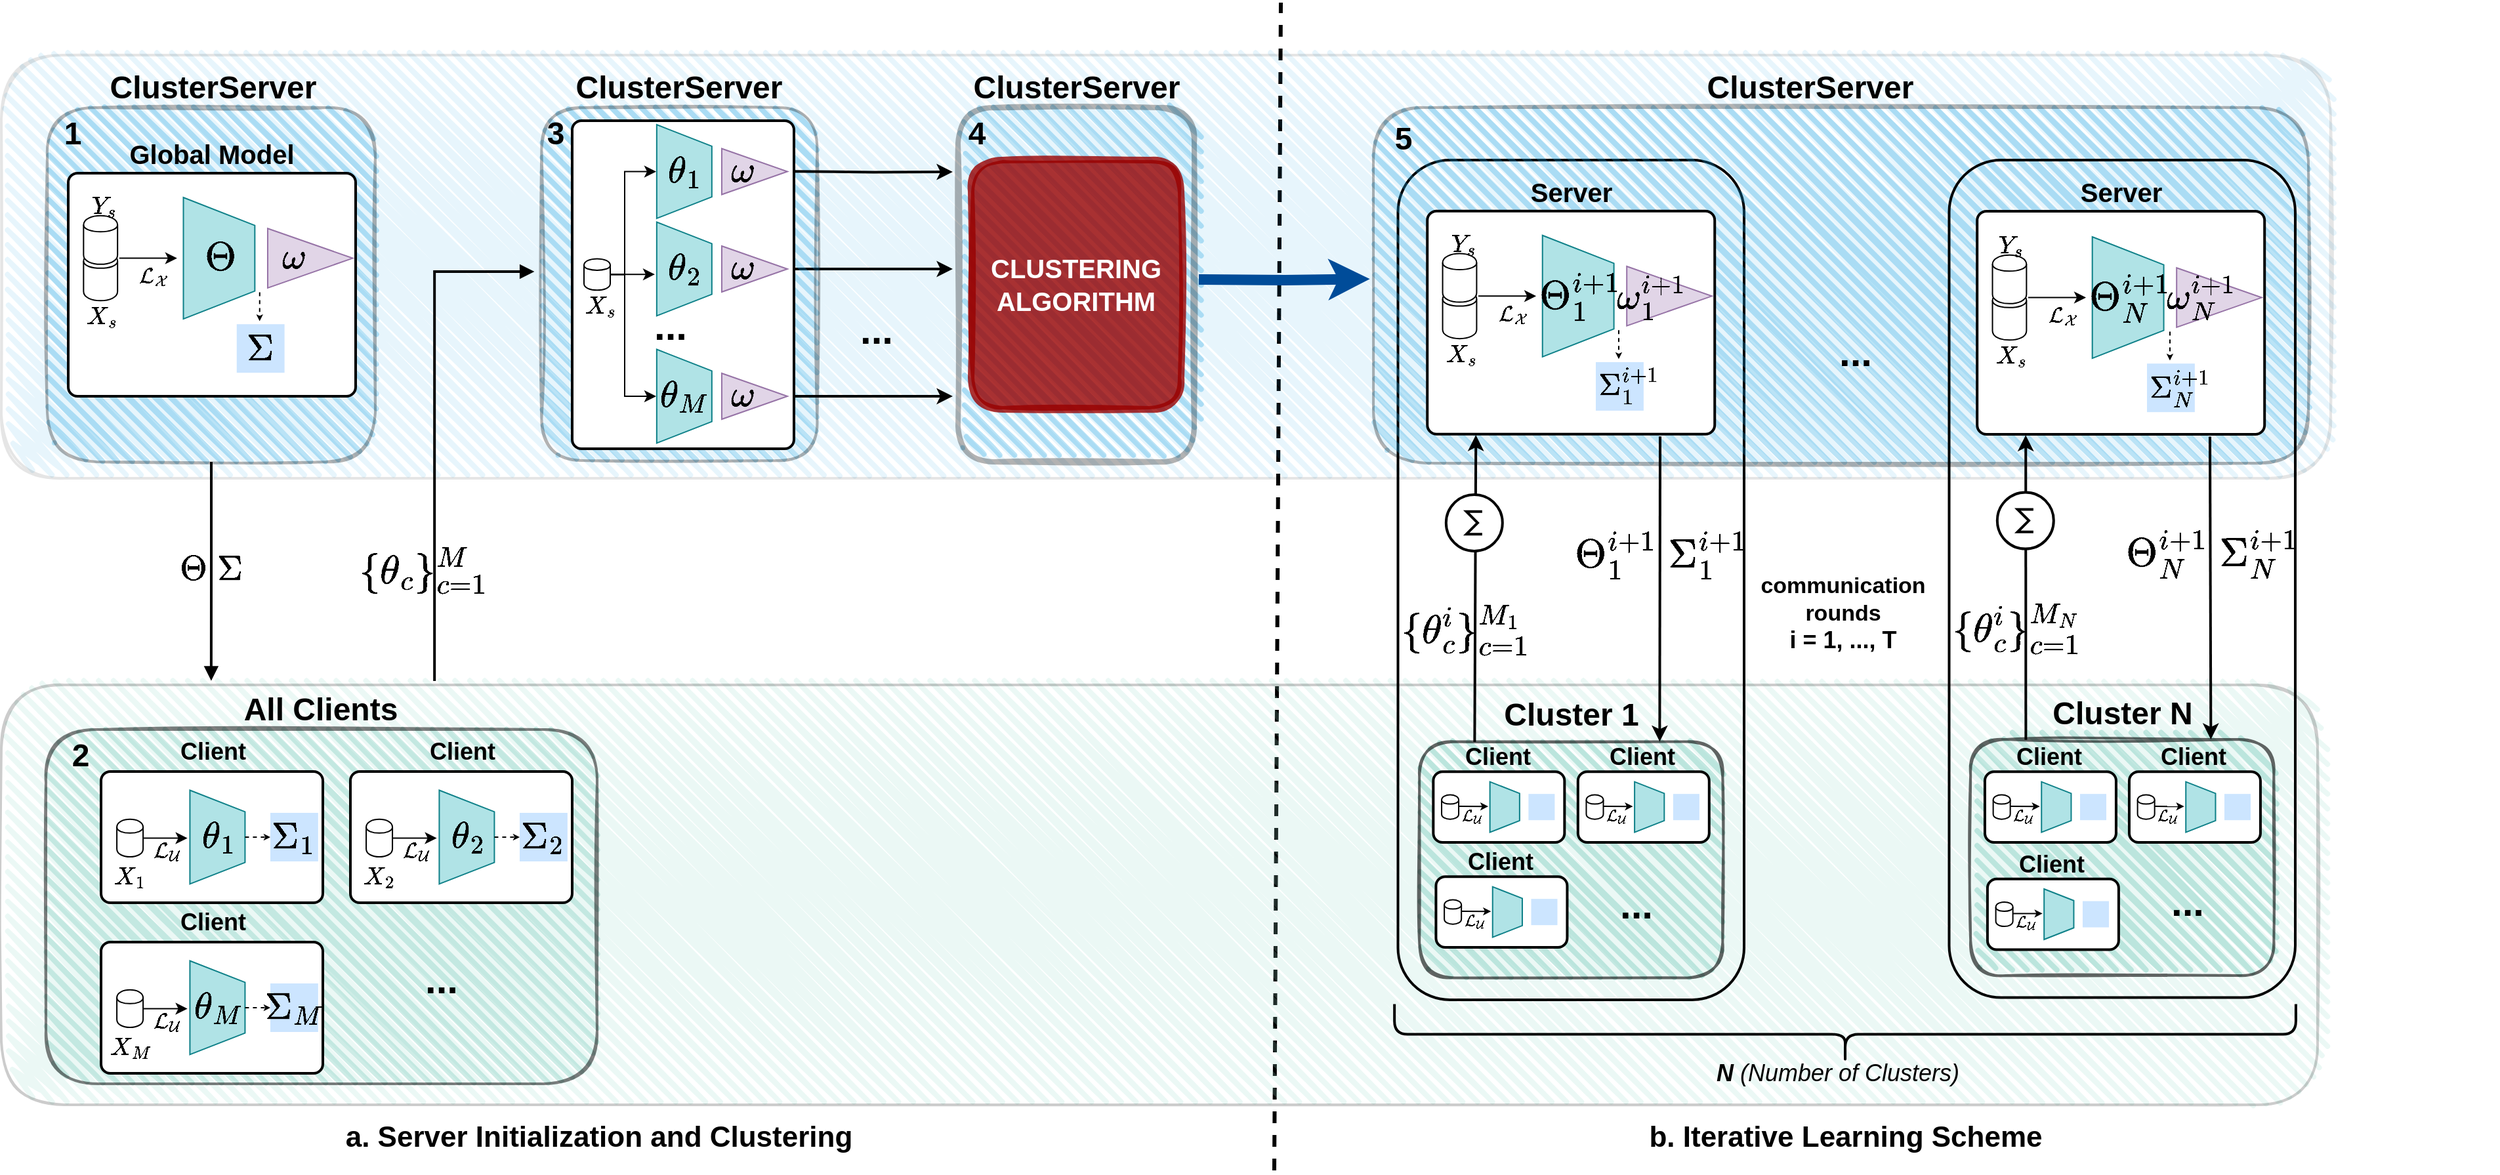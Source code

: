 <mxfile version="24.8.8">
  <diagram name="Page-1" id="tId3PJ6NE57gT4DDZ_HB">
    <mxGraphModel dx="2403" dy="1646" grid="1" gridSize="10" guides="1" tooltips="1" connect="1" arrows="1" fold="1" page="0" pageScale="1" pageWidth="1169" pageHeight="827" math="1" shadow="0">
      <root>
        <mxCell id="0" />
        <mxCell id="1" parent="0" />
        <mxCell id="8gOSBzjKRAawWuFs5ZYo-1" value="" style="endArrow=none;dashed=1;html=1;rounded=0;strokeWidth=3;" parent="1" edge="1">
          <mxGeometry width="50" height="50" relative="1" as="geometry">
            <mxPoint x="975" y="740" as="sourcePoint" />
            <mxPoint x="980" y="-150" as="targetPoint" />
          </mxGeometry>
        </mxCell>
        <mxCell id="8gOSBzjKRAawWuFs5ZYo-2" value="" style="rounded=1;whiteSpace=wrap;html=1;strokeWidth=2;fillWeight=4;hachureGap=8;hachureAngle=45;fillColor=#9cd9ce;sketch=1;opacity=20;fillStyle=zigzag;" parent="1" vertex="1">
          <mxGeometry x="5" y="370" width="1765" height="320" as="geometry" />
        </mxCell>
        <mxCell id="8gOSBzjKRAawWuFs5ZYo-3" value="" style="rounded=1;whiteSpace=wrap;html=1;strokeWidth=2;fillWeight=4;hachureGap=8;hachureAngle=45;fillColor=#1ba1e2;sketch=1;opacity=10;fillStyle=zigzag;" parent="1" vertex="1">
          <mxGeometry x="5" y="-110" width="1775" height="322.53" as="geometry" />
        </mxCell>
        <mxCell id="8gOSBzjKRAawWuFs5ZYo-4" value="" style="rounded=1;whiteSpace=wrap;html=1;strokeWidth=2;fillWeight=4;hachureGap=8;hachureAngle=45;fillColor=#1ba1e2;sketch=1;opacity=30;" parent="1" vertex="1">
          <mxGeometry x="40" y="-70" width="250" height="270" as="geometry" />
        </mxCell>
        <mxCell id="8gOSBzjKRAawWuFs5ZYo-5" value="" style="verticalAlign=bottom;endArrow=block;edgeStyle=elbowEdgeStyle;elbow=vertical;curved=0;rounded=0;fontSize=24;strokeWidth=2;align=center;horizontal=1;fontColor=default;labelBackgroundColor=default;exitX=0.5;exitY=1;exitDx=0;exitDy=0;entryX=0.153;entryY=-0.054;entryDx=0;entryDy=0;entryPerimeter=0;" parent="1" source="8gOSBzjKRAawWuFs5ZYo-4" target="8gOSBzjKRAawWuFs5ZYo-46" edge="1">
          <mxGeometry relative="1" as="geometry">
            <Array as="points">
              <mxPoint x="153.69" y="280" />
            </Array>
            <mxPoint x="153.69" y="200" as="sourcePoint" />
            <mxPoint x="153.69" y="320" as="targetPoint" />
            <mxPoint as="offset" />
          </mxGeometry>
        </mxCell>
        <mxCell id="8gOSBzjKRAawWuFs5ZYo-6" value="&lt;div style=&quot;text-align: start;&quot;&gt;&lt;br&gt;&lt;/div&gt;" style="edgeLabel;html=1;align=center;verticalAlign=middle;resizable=0;points=[];" parent="8gOSBzjKRAawWuFs5ZYo-5" vertex="1" connectable="0">
          <mxGeometry x="-0.101" y="-3" relative="1" as="geometry">
            <mxPoint x="3" y="1" as="offset" />
          </mxGeometry>
        </mxCell>
        <mxCell id="8gOSBzjKRAawWuFs5ZYo-7" value="&lt;span style=&quot;font-family: &amp;quot;Cambria Math&amp;quot;; font-size: 26px; text-align: start; white-space: normal;&quot;&gt;$$\Theta \; \Sigma$$&lt;/span&gt;" style="edgeLabel;html=1;align=center;verticalAlign=middle;resizable=0;points=[];labelBackgroundColor=none;" parent="8gOSBzjKRAawWuFs5ZYo-5" vertex="1" connectable="0">
          <mxGeometry x="-0.109" y="-1" relative="1" as="geometry">
            <mxPoint y="6" as="offset" />
          </mxGeometry>
        </mxCell>
        <mxCell id="8gOSBzjKRAawWuFs5ZYo-8" value="" style="group" parent="1" vertex="1" connectable="0">
          <mxGeometry x="39" y="385" width="610" height="285" as="geometry" />
        </mxCell>
        <mxCell id="8gOSBzjKRAawWuFs5ZYo-9" value="" style="rounded=1;whiteSpace=wrap;html=1;strokeWidth=2;fillWeight=4;hachureGap=8;hachureAngle=45;fillColor=#9cd9ce;sketch=1;opacity=50;" parent="8gOSBzjKRAawWuFs5ZYo-8" vertex="1">
          <mxGeometry y="19" width="420" height="270" as="geometry" />
        </mxCell>
        <mxCell id="8gOSBzjKRAawWuFs5ZYo-10" value="&lt;b&gt;&lt;font style=&quot;font-size: 30px;&quot;&gt;...&lt;/font&gt;&lt;/b&gt;" style="text;html=1;align=center;verticalAlign=middle;whiteSpace=wrap;rounded=0;" parent="8gOSBzjKRAawWuFs5ZYo-8" vertex="1">
          <mxGeometry x="280.996" y="194" width="40.667" height="30" as="geometry" />
        </mxCell>
        <mxCell id="8gOSBzjKRAawWuFs5ZYo-11" value="" style="group" parent="8gOSBzjKRAawWuFs5ZYo-8" vertex="1" connectable="0">
          <mxGeometry x="31" y="25" width="166.926" height="130" as="geometry" />
        </mxCell>
        <mxCell id="8gOSBzjKRAawWuFs5ZYo-12" value="" style="group" parent="8gOSBzjKRAawWuFs5ZYo-11" vertex="1" connectable="0">
          <mxGeometry x="47.96" width="118.966" height="130" as="geometry" />
        </mxCell>
        <mxCell id="8gOSBzjKRAawWuFs5ZYo-13" value="" style="rounded=1;whiteSpace=wrap;html=1;absoluteArcSize=1;arcSize=14;strokeWidth=2;labelPosition=center;verticalLabelPosition=top;align=center;verticalAlign=bottom;" parent="8gOSBzjKRAawWuFs5ZYo-12" vertex="1">
          <mxGeometry x="-36.96" y="26" width="169" height="100" as="geometry" />
        </mxCell>
        <mxCell id="8gOSBzjKRAawWuFs5ZYo-14" value="" style="group" parent="8gOSBzjKRAawWuFs5ZYo-12" vertex="1" connectable="0">
          <mxGeometry x="30.326" y="41" width="100" height="70" as="geometry" />
        </mxCell>
        <mxCell id="8gOSBzjKRAawWuFs5ZYo-15" value="" style="verticalLabelPosition=middle;verticalAlign=middle;html=1;shape=trapezoid;perimeter=trapezoidPerimeter;whiteSpace=wrap;size=0.23;arcSize=10;flipV=1;labelPosition=center;align=center;rotation=-90;fillColor=#b0e3e6;strokeColor=#0e8088;" parent="8gOSBzjKRAawWuFs5ZYo-14" vertex="1">
          <mxGeometry x="-14.286" y="14" width="71.429" height="42" as="geometry" />
        </mxCell>
        <mxCell id="8gOSBzjKRAawWuFs5ZYo-16" value="&lt;font style=&quot;font-size: 24px;&quot;&gt;$$\theta_1$$&lt;/font&gt;" style="text;html=1;align=center;verticalAlign=middle;whiteSpace=wrap;rounded=0;" parent="8gOSBzjKRAawWuFs5ZYo-14" vertex="1">
          <mxGeometry x="0.714" y="24.5" width="42.857" height="21" as="geometry" />
        </mxCell>
        <mxCell id="8gOSBzjKRAawWuFs5ZYo-17" value="&lt;font style=&quot;font-size: 16px;&quot; face=&quot;Playwrite Netherland&quot;&gt;$$\mathcal{L_U}$$&lt;/font&gt;" style="text;html=1;align=center;verticalAlign=middle;whiteSpace=wrap;rounded=0;" parent="8gOSBzjKRAawWuFs5ZYo-12" vertex="1">
          <mxGeometry x="4.29" y="76" width="18.75" height="20" as="geometry" />
        </mxCell>
        <mxCell id="8gOSBzjKRAawWuFs5ZYo-18" value="&lt;font size=&quot;1&quot;&gt;&lt;b style=&quot;font-size: 18px;&quot;&gt;Client&lt;/b&gt;&lt;/font&gt;" style="text;html=1;align=center;verticalAlign=middle;resizable=0;points=[];autosize=1;strokeColor=none;fillColor=none;" parent="8gOSBzjKRAawWuFs5ZYo-12" vertex="1">
          <mxGeometry x="12.54" y="-4" width="70" height="30" as="geometry" />
        </mxCell>
        <mxCell id="8gOSBzjKRAawWuFs5ZYo-19" value="&lt;font style=&quot;font-size: 24px;&quot;&gt;$$\Sigma_1$$&lt;/font&gt;" style="rounded=0;whiteSpace=wrap;html=1;fillColor=#CCE5FF;strokeColor=none;strokeWidth=3;" parent="8gOSBzjKRAawWuFs5ZYo-12" vertex="1">
          <mxGeometry x="92.036" y="57.5" width="36.43" height="37" as="geometry" />
        </mxCell>
        <mxCell id="8gOSBzjKRAawWuFs5ZYo-20" value="" style="edgeStyle=orthogonalEdgeStyle;rounded=0;orthogonalLoop=1;jettySize=auto;html=1;endSize=2;dashed=1;jumpSize=6;" parent="8gOSBzjKRAawWuFs5ZYo-12" edge="1">
          <mxGeometry relative="1" as="geometry">
            <mxPoint x="72.754" y="76.0" as="sourcePoint" />
            <mxPoint x="92.04" y="76" as="targetPoint" />
          </mxGeometry>
        </mxCell>
        <mxCell id="8gOSBzjKRAawWuFs5ZYo-21" value="" style="group" parent="8gOSBzjKRAawWuFs5ZYo-11" vertex="1" connectable="0">
          <mxGeometry x="23.04" y="41" width="20.25" height="75" as="geometry" />
        </mxCell>
        <mxCell id="8gOSBzjKRAawWuFs5ZYo-22" value="" style="shape=cylinder;whiteSpace=wrap;html=1;boundedLbl=1;backgroundOutline=1;" parent="8gOSBzjKRAawWuFs5ZYo-21" vertex="1">
          <mxGeometry y="21.429" width="20" height="28.571" as="geometry" />
        </mxCell>
        <mxCell id="8gOSBzjKRAawWuFs5ZYo-23" value="&lt;font style=&quot;font-size: 16px;&quot;&gt;$$X_1$$&lt;/font&gt;" style="text;html=1;align=center;verticalAlign=middle;whiteSpace=wrap;rounded=0;" parent="8gOSBzjKRAawWuFs5ZYo-21" vertex="1">
          <mxGeometry x="-0.5" y="50" width="20.5" height="30" as="geometry" />
        </mxCell>
        <mxCell id="8gOSBzjKRAawWuFs5ZYo-24" value="" style="edgeStyle=orthogonalEdgeStyle;rounded=0;orthogonalLoop=1;jettySize=auto;html=1;entryX=-0.051;entryY=0.538;entryDx=0;entryDy=0;entryPerimeter=0;" parent="8gOSBzjKRAawWuFs5ZYo-11" source="8gOSBzjKRAawWuFs5ZYo-22" target="8gOSBzjKRAawWuFs5ZYo-16" edge="1">
          <mxGeometry relative="1" as="geometry">
            <Array as="points" />
          </mxGeometry>
        </mxCell>
        <mxCell id="8gOSBzjKRAawWuFs5ZYo-25" value="2" style="text;strokeColor=none;fillColor=none;html=1;fontSize=24;fontStyle=1;verticalAlign=middle;align=center;" parent="8gOSBzjKRAawWuFs5ZYo-8" vertex="1">
          <mxGeometry x="11" y="19" width="30" height="40" as="geometry" />
        </mxCell>
        <mxCell id="8gOSBzjKRAawWuFs5ZYo-26" value="" style="group" parent="8gOSBzjKRAawWuFs5ZYo-8" vertex="1" connectable="0">
          <mxGeometry x="31" y="155" width="166.926" height="130" as="geometry" />
        </mxCell>
        <mxCell id="8gOSBzjKRAawWuFs5ZYo-27" value="" style="group" parent="8gOSBzjKRAawWuFs5ZYo-26" vertex="1" connectable="0">
          <mxGeometry x="47.96" width="118.966" height="130" as="geometry" />
        </mxCell>
        <mxCell id="8gOSBzjKRAawWuFs5ZYo-28" value="" style="rounded=1;whiteSpace=wrap;html=1;absoluteArcSize=1;arcSize=14;strokeWidth=2;labelPosition=center;verticalLabelPosition=top;align=center;verticalAlign=bottom;" parent="8gOSBzjKRAawWuFs5ZYo-27" vertex="1">
          <mxGeometry x="-36.96" y="26" width="169" height="100" as="geometry" />
        </mxCell>
        <mxCell id="8gOSBzjKRAawWuFs5ZYo-29" value="" style="group" parent="8gOSBzjKRAawWuFs5ZYo-27" vertex="1" connectable="0">
          <mxGeometry x="30.326" y="41" width="100" height="70" as="geometry" />
        </mxCell>
        <mxCell id="8gOSBzjKRAawWuFs5ZYo-30" value="" style="verticalLabelPosition=middle;verticalAlign=middle;html=1;shape=trapezoid;perimeter=trapezoidPerimeter;whiteSpace=wrap;size=0.23;arcSize=10;flipV=1;labelPosition=center;align=center;rotation=-90;fillColor=#b0e3e6;strokeColor=#0e8088;" parent="8gOSBzjKRAawWuFs5ZYo-29" vertex="1">
          <mxGeometry x="-14.286" y="14" width="71.429" height="42" as="geometry" />
        </mxCell>
        <mxCell id="8gOSBzjKRAawWuFs5ZYo-31" value="&lt;font style=&quot;font-size: 24px;&quot;&gt;$$\theta_M$$&lt;/font&gt;" style="text;html=1;align=center;verticalAlign=middle;whiteSpace=wrap;rounded=0;" parent="8gOSBzjKRAawWuFs5ZYo-29" vertex="1">
          <mxGeometry x="0.714" y="24.5" width="42.857" height="21" as="geometry" />
        </mxCell>
        <mxCell id="8gOSBzjKRAawWuFs5ZYo-32" value="&lt;font style=&quot;font-size: 16px;&quot; face=&quot;Playwrite Netherland&quot;&gt;$$\mathcal{L_U}$$&lt;/font&gt;" style="text;html=1;align=center;verticalAlign=middle;whiteSpace=wrap;rounded=0;" parent="8gOSBzjKRAawWuFs5ZYo-27" vertex="1">
          <mxGeometry x="4.29" y="76" width="18.75" height="20" as="geometry" />
        </mxCell>
        <mxCell id="8gOSBzjKRAawWuFs5ZYo-33" value="&lt;font size=&quot;1&quot;&gt;&lt;b style=&quot;font-size: 18px;&quot;&gt;Client&lt;/b&gt;&lt;/font&gt;" style="text;html=1;align=center;verticalAlign=middle;resizable=0;points=[];autosize=1;strokeColor=none;fillColor=none;" parent="8gOSBzjKRAawWuFs5ZYo-27" vertex="1">
          <mxGeometry x="12.54" y="-4" width="70" height="30" as="geometry" />
        </mxCell>
        <mxCell id="8gOSBzjKRAawWuFs5ZYo-34" value="&lt;font style=&quot;font-size: 24px;&quot;&gt;$$\Sigma_M$$&lt;/font&gt;" style="rounded=0;whiteSpace=wrap;html=1;fillColor=#CCE5FF;strokeColor=none;strokeWidth=3;" parent="8gOSBzjKRAawWuFs5ZYo-27" vertex="1">
          <mxGeometry x="92.036" y="57.5" width="36.43" height="37" as="geometry" />
        </mxCell>
        <mxCell id="8gOSBzjKRAawWuFs5ZYo-35" value="" style="edgeStyle=orthogonalEdgeStyle;rounded=0;orthogonalLoop=1;jettySize=auto;html=1;endSize=2;dashed=1;jumpSize=6;" parent="8gOSBzjKRAawWuFs5ZYo-27" edge="1">
          <mxGeometry relative="1" as="geometry">
            <mxPoint x="72.754" y="76.0" as="sourcePoint" />
            <mxPoint x="92.04" y="76" as="targetPoint" />
          </mxGeometry>
        </mxCell>
        <mxCell id="8gOSBzjKRAawWuFs5ZYo-36" value="" style="group" parent="8gOSBzjKRAawWuFs5ZYo-26" vertex="1" connectable="0">
          <mxGeometry x="23.04" y="41" width="20.25" height="75" as="geometry" />
        </mxCell>
        <mxCell id="8gOSBzjKRAawWuFs5ZYo-37" value="" style="shape=cylinder;whiteSpace=wrap;html=1;boundedLbl=1;backgroundOutline=1;" parent="8gOSBzjKRAawWuFs5ZYo-36" vertex="1">
          <mxGeometry y="21.429" width="20" height="28.571" as="geometry" />
        </mxCell>
        <mxCell id="8gOSBzjKRAawWuFs5ZYo-38" value="&lt;font style=&quot;font-size: 16px;&quot;&gt;$$X_M$$&lt;/font&gt;" style="text;html=1;align=center;verticalAlign=middle;whiteSpace=wrap;rounded=0;" parent="8gOSBzjKRAawWuFs5ZYo-36" vertex="1">
          <mxGeometry x="-0.5" y="50" width="20.5" height="30" as="geometry" />
        </mxCell>
        <mxCell id="8gOSBzjKRAawWuFs5ZYo-39" value="" style="edgeStyle=orthogonalEdgeStyle;rounded=0;orthogonalLoop=1;jettySize=auto;html=1;entryX=-0.051;entryY=0.538;entryDx=0;entryDy=0;entryPerimeter=0;" parent="8gOSBzjKRAawWuFs5ZYo-26" source="8gOSBzjKRAawWuFs5ZYo-37" target="8gOSBzjKRAawWuFs5ZYo-31" edge="1">
          <mxGeometry relative="1" as="geometry">
            <Array as="points" />
          </mxGeometry>
        </mxCell>
        <mxCell id="8gOSBzjKRAawWuFs5ZYo-40" value="" style="rounded=1;whiteSpace=wrap;html=1;strokeWidth=4;fillWeight=4;hachureGap=8;hachureAngle=45;fillColor=#1ba1e2;sketch=1;opacity=30;fillStyle=hachure;" parent="1" vertex="1">
          <mxGeometry x="734" y="-70" width="180" height="270" as="geometry" />
        </mxCell>
        <mxCell id="8gOSBzjKRAawWuFs5ZYo-41" value="ClusterServer" style="text;strokeColor=none;fillColor=none;html=1;fontSize=24;fontStyle=1;verticalAlign=middle;align=center;" parent="1" vertex="1">
          <mxGeometry x="739.0" y="-100" width="170" height="30" as="geometry" />
        </mxCell>
        <mxCell id="8gOSBzjKRAawWuFs5ZYo-42" value="&lt;h2&gt;&lt;font color=&quot;#ffffff&quot; size=&quot;1&quot;&gt;&lt;b style=&quot;font-size: 20px;&quot;&gt;CLUSTERING ALGORITHM&lt;/b&gt;&lt;/font&gt;&lt;/h2&gt;" style="rounded=1;whiteSpace=wrap;html=1;strokeWidth=5;fillWeight=4;hachureGap=8;hachureAngle=45;fillColor=#990000;sketch=1;opacity=80;fillStyle=solid;strokeColor=#990000;" parent="1" vertex="1">
          <mxGeometry x="744" y="-30" width="160" height="190" as="geometry" />
        </mxCell>
        <mxCell id="8gOSBzjKRAawWuFs5ZYo-43" value="" style="verticalAlign=bottom;endArrow=block;edgeStyle=elbowEdgeStyle;elbow=vertical;curved=0;rounded=0;fontSize=24;strokeWidth=2;exitX=0.862;exitY=-0.05;exitDx=0;exitDy=0;exitPerimeter=0;entryX=-0.026;entryY=0.463;entryDx=0;entryDy=0;entryPerimeter=0;" parent="1" source="8gOSBzjKRAawWuFs5ZYo-46" target="8gOSBzjKRAawWuFs5ZYo-197" edge="1">
          <mxGeometry x="-0.004" relative="1" as="geometry">
            <Array as="points">
              <mxPoint x="370" y="55" />
            </Array>
            <mxPoint x="335" y="355.25" as="sourcePoint" />
            <mxPoint x="484" y="125.25" as="targetPoint" />
            <mxPoint as="offset" />
          </mxGeometry>
        </mxCell>
        <mxCell id="8gOSBzjKRAawWuFs5ZYo-44" value="&lt;span style=&quot;font-size: 26px;&quot;&gt;$$\{\theta_c\}_{c=1}^M$$&lt;/span&gt;" style="edgeLabel;html=1;align=center;verticalAlign=middle;resizable=0;points=[];labelBackgroundColor=none;" parent="8gOSBzjKRAawWuFs5ZYo-43" vertex="1" connectable="0">
          <mxGeometry x="0.12" relative="1" as="geometry">
            <mxPoint x="-9" y="133" as="offset" />
          </mxGeometry>
        </mxCell>
        <mxCell id="8gOSBzjKRAawWuFs5ZYo-45" value="ClusterServer" style="text;strokeColor=none;fillColor=none;html=1;fontSize=24;fontStyle=1;verticalAlign=middle;align=center;" parent="1" vertex="1">
          <mxGeometry x="80.5" y="-100" width="170" height="30" as="geometry" />
        </mxCell>
        <mxCell id="8gOSBzjKRAawWuFs5ZYo-46" value="All Clients" style="text;strokeColor=none;fillColor=none;html=1;fontSize=24;fontStyle=1;verticalAlign=middle;align=center;" parent="1" vertex="1">
          <mxGeometry x="128.21" y="369" width="240" height="40" as="geometry" />
        </mxCell>
        <mxCell id="8gOSBzjKRAawWuFs5ZYo-47" value="&lt;font style=&quot;font-size: 22px;&quot;&gt;&lt;b&gt;a. Server Initialization and Clustering&lt;/b&gt;&lt;/font&gt;" style="text;html=1;align=center;verticalAlign=middle;whiteSpace=wrap;rounded=0;" parent="1" vertex="1">
          <mxGeometry x="261.16" y="700" width="399.02" height="30" as="geometry" />
        </mxCell>
        <mxCell id="8gOSBzjKRAawWuFs5ZYo-48" style="edgeStyle=orthogonalEdgeStyle;rounded=0;orthogonalLoop=1;jettySize=auto;html=1;exitX=1;exitY=0.25;exitDx=0;exitDy=0;entryX=-0.004;entryY=0.56;entryDx=0;entryDy=0;entryPerimeter=0;strokeWidth=8;strokeColor=#004C99;" parent="1" edge="1">
          <mxGeometry relative="1" as="geometry">
            <mxPoint x="917.52" y="61.02" as="sourcePoint" />
            <mxPoint x="1047.83" y="60.62" as="targetPoint" />
          </mxGeometry>
        </mxCell>
        <mxCell id="8gOSBzjKRAawWuFs5ZYo-49" value="4" style="text;strokeColor=none;fillColor=none;html=1;fontSize=24;fontStyle=1;verticalAlign=middle;align=center;" parent="1" vertex="1">
          <mxGeometry x="732" y="-70" width="32.45" height="40" as="geometry" />
        </mxCell>
        <mxCell id="8gOSBzjKRAawWuFs5ZYo-50" value="" style="rounded=1;whiteSpace=wrap;html=1;strokeWidth=2;perimeterSpacing=2;glass=0;fillColor=none;" parent="1" vertex="1">
          <mxGeometry x="1069.25" y="-30" width="263.75" height="640" as="geometry" />
        </mxCell>
        <mxCell id="8gOSBzjKRAawWuFs5ZYo-51" value="" style="rounded=1;whiteSpace=wrap;html=1;strokeWidth=2;fillWeight=4;hachureGap=8;hachureAngle=45;fillColor=#1ba1e2;sketch=1;opacity=30;fillStyle=hachure;" parent="1" vertex="1">
          <mxGeometry x="1050.5" y="-70" width="712.5" height="271" as="geometry" />
        </mxCell>
        <mxCell id="8gOSBzjKRAawWuFs5ZYo-52" value="ClusterServer" style="text;strokeColor=none;fillColor=none;html=1;fontSize=24;fontStyle=1;verticalAlign=middle;align=center;" parent="1" vertex="1">
          <mxGeometry x="1297.67" y="-105" width="170" height="40" as="geometry" />
        </mxCell>
        <mxCell id="8gOSBzjKRAawWuFs5ZYo-53" value="&lt;b&gt;&lt;font style=&quot;font-size: 30px;&quot;&gt;...&lt;/font&gt;&lt;/b&gt;" style="text;html=1;align=center;verticalAlign=middle;whiteSpace=wrap;rounded=0;" parent="1" vertex="1">
          <mxGeometry x="1403" y="101" width="30" height="30" as="geometry" />
        </mxCell>
        <mxCell id="8gOSBzjKRAawWuFs5ZYo-54" value="" style="rounded=1;whiteSpace=wrap;html=1;strokeWidth=2;fillWeight=4;hachureGap=8;hachureAngle=45;fillColor=#9cd9ce;sketch=1;opacity=60;" parent="1" vertex="1">
          <mxGeometry x="1085.59" y="413.19" width="231.066" height="180" as="geometry" />
        </mxCell>
        <mxCell id="8gOSBzjKRAawWuFs5ZYo-55" value="&lt;b&gt;&lt;font style=&quot;font-size: 30px;&quot;&gt;...&lt;/font&gt;&lt;/b&gt;" style="text;html=1;align=center;verticalAlign=middle;whiteSpace=wrap;rounded=0;" parent="1" vertex="1">
          <mxGeometry x="1234.31" y="521.69" width="34.286" height="30" as="geometry" />
        </mxCell>
        <mxCell id="8gOSBzjKRAawWuFs5ZYo-56" value="" style="shape=curlyBracket;whiteSpace=wrap;html=1;rounded=1;flipH=1;labelPosition=right;verticalLabelPosition=middle;align=left;verticalAlign=middle;rotation=90;size=0.5;strokeWidth=2;" parent="1" vertex="1">
          <mxGeometry x="1387.03" y="292.81" width="45.98" height="686.88" as="geometry" />
        </mxCell>
        <mxCell id="8gOSBzjKRAawWuFs5ZYo-57" value="&lt;div&gt;&lt;font size=&quot;1&quot;&gt;&lt;i style=&quot;font-size: 18px;&quot;&gt;&lt;b&gt;N&lt;/b&gt;&amp;nbsp;&lt;/i&gt;&lt;/font&gt;&lt;font size=&quot;1&quot;&gt;&lt;i style=&quot;font-size: 18px;&quot;&gt;(N&lt;/i&gt;&lt;/font&gt;&lt;i style=&quot;font-size: 18px;&quot;&gt;umber of Clusters)&lt;/i&gt;&lt;/div&gt;" style="text;html=1;align=center;verticalAlign=middle;resizable=0;points=[];autosize=1;strokeColor=none;fillColor=none;" parent="1" vertex="1">
          <mxGeometry x="1298.613" y="651.25" width="210" height="30" as="geometry" />
        </mxCell>
        <mxCell id="8gOSBzjKRAawWuFs5ZYo-58" value="&lt;font style=&quot;font-size: 22px;&quot;&gt;&lt;b&gt;b. Iterative Learning Scheme&lt;/b&gt;&lt;/font&gt;" style="text;html=1;align=center;verticalAlign=middle;whiteSpace=wrap;rounded=0;" parent="1" vertex="1">
          <mxGeometry x="1222.52" y="700" width="375" height="30" as="geometry" />
        </mxCell>
        <mxCell id="8gOSBzjKRAawWuFs5ZYo-59" value="Cluster 1" style="text;strokeColor=none;fillColor=none;html=1;fontSize=24;fontStyle=1;verticalAlign=middle;align=center;" parent="1" vertex="1">
          <mxGeometry x="1123.977" y="373.19" width="154.286" height="40" as="geometry" />
        </mxCell>
        <mxCell id="8gOSBzjKRAawWuFs5ZYo-60" value="" style="group" parent="1" vertex="1" connectable="0">
          <mxGeometry x="1091.62" y="-30.0" width="219" height="208.876" as="geometry" />
        </mxCell>
        <mxCell id="8gOSBzjKRAawWuFs5ZYo-61" value="" style="group" parent="8gOSBzjKRAawWuFs5ZYo-60" vertex="1" connectable="0">
          <mxGeometry x="77.751" width="141.249" height="208.876" as="geometry" />
        </mxCell>
        <mxCell id="8gOSBzjKRAawWuFs5ZYo-62" value="" style="group" parent="8gOSBzjKRAawWuFs5ZYo-61" vertex="1" connectable="0">
          <mxGeometry x="-77.751" y="38.876" width="219" height="170" as="geometry" />
        </mxCell>
        <mxCell id="8gOSBzjKRAawWuFs5ZYo-63" value="&lt;font style=&quot;font-size: 20px;&quot;&gt;&lt;b&gt;Server&lt;/b&gt;&lt;/font&gt;" style="rounded=1;whiteSpace=wrap;html=1;absoluteArcSize=1;arcSize=14;strokeWidth=2;labelPosition=center;verticalLabelPosition=top;align=center;verticalAlign=bottom;" parent="8gOSBzjKRAawWuFs5ZYo-62" vertex="1">
          <mxGeometry width="219" height="170" as="geometry" />
        </mxCell>
        <mxCell id="8gOSBzjKRAawWuFs5ZYo-64" value="" style="group" parent="8gOSBzjKRAawWuFs5ZYo-62" vertex="1" connectable="0">
          <mxGeometry x="87.193" y="19.438" width="129.586" height="90.71" as="geometry" />
        </mxCell>
        <mxCell id="8gOSBzjKRAawWuFs5ZYo-65" value="" style="verticalLabelPosition=middle;verticalAlign=middle;html=1;shape=trapezoid;perimeter=trapezoidPerimeter;whiteSpace=wrap;size=0.23;arcSize=10;flipV=1;labelPosition=center;align=center;rotation=-90;fillColor=#b0e3e6;strokeColor=#0e8088;" parent="8gOSBzjKRAawWuFs5ZYo-64" vertex="1">
          <mxGeometry x="-18.512" y="18.142" width="92.561" height="54.426" as="geometry" />
        </mxCell>
        <mxCell id="8gOSBzjKRAawWuFs5ZYo-66" value="" style="triangle;whiteSpace=wrap;html=1;fillColor=#e1d5e7;strokeColor=#9673a6;" parent="8gOSBzjKRAawWuFs5ZYo-64" vertex="1">
          <mxGeometry x="64.793" y="22.677" width="64.793" height="45.355" as="geometry" />
        </mxCell>
        <mxCell id="8gOSBzjKRAawWuFs5ZYo-67" value="&lt;span style=&quot;font-size: 26px; white-space: nowrap;&quot;&gt;$$\Theta_1^{i+1}$$&lt;/span&gt;" style="text;html=1;align=center;verticalAlign=middle;whiteSpace=wrap;rounded=0;" parent="8gOSBzjKRAawWuFs5ZYo-64" vertex="1">
          <mxGeometry x="0.926" y="31.748" width="55.537" height="27.213" as="geometry" />
        </mxCell>
        <mxCell id="8gOSBzjKRAawWuFs5ZYo-68" value="&lt;span style=&quot;font-size: x-large;&quot;&gt;$$\omega_1^{i+1}$$&lt;/span&gt;" style="text;html=1;align=center;verticalAlign=middle;whiteSpace=wrap;rounded=0;" parent="8gOSBzjKRAawWuFs5ZYo-64" vertex="1">
          <mxGeometry x="56.462" y="31.748" width="55.537" height="27.213" as="geometry" />
        </mxCell>
        <mxCell id="8gOSBzjKRAawWuFs5ZYo-69" value="&lt;span style=&quot;font-family: &amp;quot;Playwrite Netherland&amp;quot;; font-size: 16px;&quot;&gt;$$\mathcal{L_X}$$&lt;/span&gt;" style="text;html=1;align=center;verticalAlign=middle;whiteSpace=wrap;rounded=0;" parent="8gOSBzjKRAawWuFs5ZYo-62" vertex="1">
          <mxGeometry x="53.454" y="64.793" width="24.297" height="25.917" as="geometry" />
        </mxCell>
        <mxCell id="8gOSBzjKRAawWuFs5ZYo-70" value="" style="group" parent="8gOSBzjKRAawWuFs5ZYo-62" vertex="1" connectable="0">
          <mxGeometry x="11.663" y="32.396" width="46.651" height="64.793" as="geometry" />
        </mxCell>
        <mxCell id="8gOSBzjKRAawWuFs5ZYo-71" value="" style="shape=cylinder;whiteSpace=wrap;html=1;boundedLbl=1;backgroundOutline=1;" parent="8gOSBzjKRAawWuFs5ZYo-70" vertex="1">
          <mxGeometry y="27.768" width="25.917" height="37.024" as="geometry" />
        </mxCell>
        <mxCell id="8gOSBzjKRAawWuFs5ZYo-72" value="" style="shape=cylinder;whiteSpace=wrap;html=1;boundedLbl=1;backgroundOutline=1;" parent="8gOSBzjKRAawWuFs5ZYo-70" vertex="1">
          <mxGeometry width="25.917" height="37.024" as="geometry" />
        </mxCell>
        <mxCell id="8gOSBzjKRAawWuFs5ZYo-73" value="" style="edgeStyle=orthogonalEdgeStyle;rounded=0;orthogonalLoop=1;jettySize=auto;html=1;entryX=-0.051;entryY=0.538;entryDx=0;entryDy=0;entryPerimeter=0;" parent="8gOSBzjKRAawWuFs5ZYo-62" edge="1">
          <mxGeometry relative="1" as="geometry">
            <mxPoint x="38.876" y="64.793" as="sourcePoint" />
            <mxPoint x="82.935" y="64.793" as="targetPoint" />
            <Array as="points" />
          </mxGeometry>
        </mxCell>
        <mxCell id="8gOSBzjKRAawWuFs5ZYo-74" value="" style="group" parent="8gOSBzjKRAawWuFs5ZYo-62" vertex="1" connectable="0">
          <mxGeometry x="128.38" y="90.714" width="36.43" height="61.38" as="geometry" />
        </mxCell>
        <mxCell id="8gOSBzjKRAawWuFs5ZYo-75" value="&lt;font style=&quot;font-size: 20px;&quot;&gt;$$\Sigma_1^{i+1}$$&lt;/font&gt;" style="rounded=0;whiteSpace=wrap;html=1;fillColor=#CCE5FF;strokeColor=none;strokeWidth=3;align=left;" parent="8gOSBzjKRAawWuFs5ZYo-74" vertex="1">
          <mxGeometry y="24.38" width="36.43" height="37" as="geometry" />
        </mxCell>
        <mxCell id="8gOSBzjKRAawWuFs5ZYo-76" value="" style="edgeStyle=orthogonalEdgeStyle;rounded=0;orthogonalLoop=1;jettySize=auto;html=1;endSize=2;dashed=1;jumpSize=6;entryX=0.48;entryY=-0.064;entryDx=0;entryDy=0;entryPerimeter=0;" parent="8gOSBzjKRAawWuFs5ZYo-74" target="8gOSBzjKRAawWuFs5ZYo-75" edge="1">
          <mxGeometry relative="1" as="geometry">
            <mxPoint x="17.504" as="sourcePoint" />
            <mxPoint x="19.284" y="0.52" as="targetPoint" />
          </mxGeometry>
        </mxCell>
        <mxCell id="8gOSBzjKRAawWuFs5ZYo-77" value="&lt;span style=&quot;font-size: 16px; white-space: normal;&quot;&gt;$$X_s$$&lt;/span&gt;" style="text;html=1;align=center;verticalAlign=middle;resizable=0;points=[];autosize=1;strokeColor=none;fillColor=none;" parent="8gOSBzjKRAawWuFs5ZYo-62" vertex="1">
          <mxGeometry x="-19.62" y="94.184" width="90" height="30" as="geometry" />
        </mxCell>
        <mxCell id="8gOSBzjKRAawWuFs5ZYo-78" value="&lt;span style=&quot;font-size: 16px; white-space: normal;&quot;&gt;$$Y_s$$&lt;/span&gt;" style="text;html=1;align=center;verticalAlign=middle;resizable=0;points=[];autosize=1;strokeColor=none;fillColor=none;" parent="8gOSBzjKRAawWuFs5ZYo-62" vertex="1">
          <mxGeometry x="-17.62" y="10.124" width="90" height="30" as="geometry" />
        </mxCell>
        <mxCell id="8gOSBzjKRAawWuFs5ZYo-79" value="5" style="text;strokeColor=none;fillColor=none;html=1;fontSize=24;fontStyle=1;verticalAlign=middle;align=center;" parent="1" vertex="1">
          <mxGeometry x="1056.35" y="-66.38" width="34.25" height="40" as="geometry" />
        </mxCell>
        <mxCell id="8gOSBzjKRAawWuFs5ZYo-80" value="" style="endArrow=classic;html=1;rounded=0;strokeWidth=2;entryX=0.169;entryY=1.004;entryDx=0;entryDy=0;entryPerimeter=0;exitX=0.024;exitY=1.008;exitDx=0;exitDy=0;exitPerimeter=0;" parent="1" source="8gOSBzjKRAawWuFs5ZYo-59" target="8gOSBzjKRAawWuFs5ZYo-63" edge="1">
          <mxGeometry width="50" height="50" relative="1" as="geometry">
            <mxPoint x="1127.64" y="409.69" as="sourcePoint" />
            <mxPoint x="1127.775" y="200.69" as="targetPoint" />
          </mxGeometry>
        </mxCell>
        <mxCell id="8gOSBzjKRAawWuFs5ZYo-81" value="&lt;span style=&quot;font-size: 26px;&quot;&gt;$$\{\theta_c^i\}_{c=1}^{M_1}$$&lt;/span&gt;" style="edgeLabel;html=1;align=center;verticalAlign=middle;resizable=0;points=[];labelBackgroundColor=none;" parent="8gOSBzjKRAawWuFs5ZYo-80" vertex="1" connectable="0">
          <mxGeometry x="-0.302" relative="1" as="geometry">
            <mxPoint x="-8" y="-3" as="offset" />
          </mxGeometry>
        </mxCell>
        <mxCell id="8gOSBzjKRAawWuFs5ZYo-82" value="" style="verticalLabelPosition=bottom;shadow=0;dashed=0;align=center;html=1;verticalAlign=top;shape=mxgraph.electrical.abstract.sum;strokeWidth=2;" parent="1" vertex="1">
          <mxGeometry x="1105.91" y="224.99" width="43" height="43" as="geometry" />
        </mxCell>
        <mxCell id="8gOSBzjKRAawWuFs5ZYo-83" value="" style="endArrow=classic;html=1;rounded=0;strokeWidth=2;entryX=0.101;entryY=0.98;entryDx=0;entryDy=0;entryPerimeter=0;exitX=0.81;exitY=1.01;exitDx=0;exitDy=0;exitPerimeter=0;" parent="1" source="8gOSBzjKRAawWuFs5ZYo-63" edge="1">
          <mxGeometry width="50" height="50" relative="1" as="geometry">
            <mxPoint x="1268.64" y="199.69" as="sourcePoint" />
            <mxPoint x="1268.68" y="413.19" as="targetPoint" />
          </mxGeometry>
        </mxCell>
        <mxCell id="8gOSBzjKRAawWuFs5ZYo-84" value="&lt;span style=&quot;font-size: 26px;&quot;&gt;$$\Theta_1^{i+1} \; \Sigma_1^{i+1}$$&lt;/span&gt;" style="edgeLabel;html=1;align=center;verticalAlign=middle;resizable=0;points=[];labelBackgroundColor=none;" parent="8gOSBzjKRAawWuFs5ZYo-83" vertex="1" connectable="0">
          <mxGeometry x="0.022" relative="1" as="geometry">
            <mxPoint y="-29" as="offset" />
          </mxGeometry>
        </mxCell>
        <mxCell id="8gOSBzjKRAawWuFs5ZYo-85" value="" style="rounded=1;whiteSpace=wrap;html=1;strokeWidth=2;perimeterSpacing=2;glass=0;fillColor=none;" parent="1" vertex="1">
          <mxGeometry x="1489.25" y="-30" width="263.75" height="638.31" as="geometry" />
        </mxCell>
        <mxCell id="8gOSBzjKRAawWuFs5ZYo-86" value="" style="rounded=1;whiteSpace=wrap;html=1;strokeWidth=2;fillWeight=4;hachureGap=8;hachureAngle=45;fillColor=#9cd9ce;sketch=1;opacity=60;" parent="1" vertex="1">
          <mxGeometry x="1505.59" y="411.5" width="231.066" height="180" as="geometry" />
        </mxCell>
        <mxCell id="8gOSBzjKRAawWuFs5ZYo-87" value="&lt;b&gt;&lt;font style=&quot;font-size: 30px;&quot;&gt;...&lt;/font&gt;&lt;/b&gt;" style="text;html=1;align=center;verticalAlign=middle;whiteSpace=wrap;rounded=0;" parent="1" vertex="1">
          <mxGeometry x="1654.31" y="520" width="34.286" height="30" as="geometry" />
        </mxCell>
        <mxCell id="8gOSBzjKRAawWuFs5ZYo-88" value="Cluster N" style="text;strokeColor=none;fillColor=none;html=1;fontSize=24;fontStyle=1;verticalAlign=middle;align=center;" parent="1" vertex="1">
          <mxGeometry x="1543.977" y="371.5" width="154.286" height="40" as="geometry" />
        </mxCell>
        <mxCell id="8gOSBzjKRAawWuFs5ZYo-89" value="" style="group" parent="1" vertex="1" connectable="0">
          <mxGeometry x="1510.6" y="24.06" width="219" height="174.94" as="geometry" />
        </mxCell>
        <mxCell id="8gOSBzjKRAawWuFs5ZYo-90" value="" style="group" parent="8gOSBzjKRAawWuFs5ZYo-89" vertex="1" connectable="0">
          <mxGeometry x="77.751" width="141.249" height="168.461" as="geometry" />
        </mxCell>
        <mxCell id="8gOSBzjKRAawWuFs5ZYo-91" value="" style="group" parent="8gOSBzjKRAawWuFs5ZYo-90" vertex="1" connectable="0">
          <mxGeometry x="-77.751" y="-14.064" width="219" height="170" as="geometry" />
        </mxCell>
        <mxCell id="8gOSBzjKRAawWuFs5ZYo-92" value="&lt;font style=&quot;font-size: 20px;&quot;&gt;&lt;b&gt;Server&lt;/b&gt;&lt;/font&gt;" style="rounded=1;whiteSpace=wrap;html=1;absoluteArcSize=1;arcSize=14;strokeWidth=2;labelPosition=center;verticalLabelPosition=top;align=center;verticalAlign=bottom;" parent="8gOSBzjKRAawWuFs5ZYo-91" vertex="1">
          <mxGeometry y="-1" width="219" height="170" as="geometry" />
        </mxCell>
        <mxCell id="8gOSBzjKRAawWuFs5ZYo-93" value="" style="group" parent="8gOSBzjKRAawWuFs5ZYo-91" vertex="1" connectable="0">
          <mxGeometry x="87.193" y="19.438" width="129.586" height="90.71" as="geometry" />
        </mxCell>
        <mxCell id="8gOSBzjKRAawWuFs5ZYo-94" value="" style="verticalLabelPosition=middle;verticalAlign=middle;html=1;shape=trapezoid;perimeter=trapezoidPerimeter;whiteSpace=wrap;size=0.23;arcSize=10;flipV=1;labelPosition=center;align=center;rotation=-90;fillColor=#b0e3e6;strokeColor=#0e8088;" parent="8gOSBzjKRAawWuFs5ZYo-93" vertex="1">
          <mxGeometry x="-18.512" y="18.142" width="92.561" height="54.426" as="geometry" />
        </mxCell>
        <mxCell id="8gOSBzjKRAawWuFs5ZYo-95" value="" style="triangle;whiteSpace=wrap;html=1;fillColor=#e1d5e7;strokeColor=#9673a6;" parent="8gOSBzjKRAawWuFs5ZYo-93" vertex="1">
          <mxGeometry x="64.793" y="22.677" width="64.793" height="45.355" as="geometry" />
        </mxCell>
        <mxCell id="8gOSBzjKRAawWuFs5ZYo-96" value="&lt;span style=&quot;font-size: 26px; white-space: nowrap;&quot;&gt;$$\Theta_N^{i+1}$$&lt;/span&gt;" style="text;html=1;align=center;verticalAlign=middle;whiteSpace=wrap;rounded=0;" parent="8gOSBzjKRAawWuFs5ZYo-93" vertex="1">
          <mxGeometry x="0.926" y="31.748" width="55.537" height="27.213" as="geometry" />
        </mxCell>
        <mxCell id="8gOSBzjKRAawWuFs5ZYo-97" value="&lt;span style=&quot;font-size: x-large;&quot;&gt;$$\omega_N^{i+1}$$&lt;/span&gt;" style="text;html=1;align=center;verticalAlign=middle;whiteSpace=wrap;rounded=0;" parent="8gOSBzjKRAawWuFs5ZYo-93" vertex="1">
          <mxGeometry x="56.462" y="31.748" width="55.537" height="27.213" as="geometry" />
        </mxCell>
        <mxCell id="8gOSBzjKRAawWuFs5ZYo-98" value="&lt;span style=&quot;font-family: &amp;quot;Playwrite Netherland&amp;quot;; font-size: 16px;&quot;&gt;$$\mathcal{L_X}$$&lt;/span&gt;" style="text;html=1;align=center;verticalAlign=middle;whiteSpace=wrap;rounded=0;" parent="8gOSBzjKRAawWuFs5ZYo-91" vertex="1">
          <mxGeometry x="53.454" y="64.793" width="24.297" height="25.917" as="geometry" />
        </mxCell>
        <mxCell id="8gOSBzjKRAawWuFs5ZYo-99" value="" style="group" parent="8gOSBzjKRAawWuFs5ZYo-91" vertex="1" connectable="0">
          <mxGeometry x="11.663" y="32.396" width="46.651" height="64.793" as="geometry" />
        </mxCell>
        <mxCell id="8gOSBzjKRAawWuFs5ZYo-100" value="" style="shape=cylinder;whiteSpace=wrap;html=1;boundedLbl=1;backgroundOutline=1;" parent="8gOSBzjKRAawWuFs5ZYo-99" vertex="1">
          <mxGeometry y="27.768" width="25.917" height="37.024" as="geometry" />
        </mxCell>
        <mxCell id="8gOSBzjKRAawWuFs5ZYo-101" value="" style="shape=cylinder;whiteSpace=wrap;html=1;boundedLbl=1;backgroundOutline=1;" parent="8gOSBzjKRAawWuFs5ZYo-99" vertex="1">
          <mxGeometry width="25.917" height="37.024" as="geometry" />
        </mxCell>
        <mxCell id="8gOSBzjKRAawWuFs5ZYo-102" value="" style="edgeStyle=orthogonalEdgeStyle;rounded=0;orthogonalLoop=1;jettySize=auto;html=1;entryX=-0.051;entryY=0.538;entryDx=0;entryDy=0;entryPerimeter=0;" parent="8gOSBzjKRAawWuFs5ZYo-91" edge="1">
          <mxGeometry relative="1" as="geometry">
            <mxPoint x="38.876" y="64.793" as="sourcePoint" />
            <mxPoint x="82.935" y="64.793" as="targetPoint" />
            <Array as="points" />
          </mxGeometry>
        </mxCell>
        <mxCell id="8gOSBzjKRAawWuFs5ZYo-103" value="" style="group" parent="8gOSBzjKRAawWuFs5ZYo-91" vertex="1" connectable="0">
          <mxGeometry x="129.4" y="90.714" width="36.43" height="61.38" as="geometry" />
        </mxCell>
        <mxCell id="8gOSBzjKRAawWuFs5ZYo-104" value="&lt;font style=&quot;font-size: 20px;&quot;&gt;$$\Sigma_N^{i+1}$$&lt;/font&gt;" style="rounded=0;whiteSpace=wrap;html=1;fillColor=#CCE5FF;strokeColor=none;strokeWidth=3;align=left;" parent="8gOSBzjKRAawWuFs5ZYo-103" vertex="1">
          <mxGeometry y="24.38" width="36.43" height="37" as="geometry" />
        </mxCell>
        <mxCell id="8gOSBzjKRAawWuFs5ZYo-105" value="" style="edgeStyle=orthogonalEdgeStyle;rounded=0;orthogonalLoop=1;jettySize=auto;html=1;endSize=2;dashed=1;jumpSize=6;entryX=0.48;entryY=-0.064;entryDx=0;entryDy=0;entryPerimeter=0;" parent="8gOSBzjKRAawWuFs5ZYo-103" target="8gOSBzjKRAawWuFs5ZYo-104" edge="1">
          <mxGeometry relative="1" as="geometry">
            <mxPoint x="17.504" as="sourcePoint" />
            <mxPoint x="19.284" y="0.52" as="targetPoint" />
          </mxGeometry>
        </mxCell>
        <mxCell id="8gOSBzjKRAawWuFs5ZYo-106" value="&lt;span style=&quot;font-size: 16px; white-space: normal;&quot;&gt;$$X_s$$&lt;/span&gt;" style="text;html=1;align=center;verticalAlign=middle;resizable=0;points=[];autosize=1;strokeColor=none;fillColor=none;" parent="8gOSBzjKRAawWuFs5ZYo-91" vertex="1">
          <mxGeometry x="-19.6" y="94.184" width="90" height="30" as="geometry" />
        </mxCell>
        <mxCell id="8gOSBzjKRAawWuFs5ZYo-107" value="&lt;span style=&quot;font-size: 16px; white-space: normal;&quot;&gt;$$Y_s$$&lt;/span&gt;" style="text;html=1;align=center;verticalAlign=middle;resizable=0;points=[];autosize=1;strokeColor=none;fillColor=none;" parent="8gOSBzjKRAawWuFs5ZYo-91" vertex="1">
          <mxGeometry x="-19.6" y="10.004" width="90" height="30" as="geometry" />
        </mxCell>
        <mxCell id="8gOSBzjKRAawWuFs5ZYo-108" value="" style="endArrow=classic;html=1;rounded=0;strokeWidth=2;entryX=0.169;entryY=1.004;entryDx=0;entryDy=0;entryPerimeter=0;exitX=0.024;exitY=1.008;exitDx=0;exitDy=0;exitPerimeter=0;" parent="1" source="8gOSBzjKRAawWuFs5ZYo-88" target="8gOSBzjKRAawWuFs5ZYo-92" edge="1">
          <mxGeometry width="50" height="50" relative="1" as="geometry">
            <mxPoint x="1547.64" y="408" as="sourcePoint" />
            <mxPoint x="1547.775" y="199" as="targetPoint" />
          </mxGeometry>
        </mxCell>
        <mxCell id="8gOSBzjKRAawWuFs5ZYo-109" value="&lt;span style=&quot;font-size: 26px;&quot;&gt;$$\{\theta_c^i\}_{c=1}^{M_N}$$&lt;/span&gt;" style="edgeLabel;html=1;align=center;verticalAlign=middle;resizable=0;points=[];labelBackgroundColor=none;" parent="8gOSBzjKRAawWuFs5ZYo-108" vertex="1" connectable="0">
          <mxGeometry x="-0.302" relative="1" as="geometry">
            <mxPoint x="-8" y="-3" as="offset" />
          </mxGeometry>
        </mxCell>
        <mxCell id="8gOSBzjKRAawWuFs5ZYo-110" value="" style="verticalLabelPosition=bottom;shadow=0;dashed=0;align=center;html=1;verticalAlign=top;shape=mxgraph.electrical.abstract.sum;strokeWidth=2;" parent="1" vertex="1">
          <mxGeometry x="1525.91" y="223.3" width="43" height="43" as="geometry" />
        </mxCell>
        <mxCell id="8gOSBzjKRAawWuFs5ZYo-111" value="" style="endArrow=classic;html=1;rounded=0;strokeWidth=2;entryX=0.101;entryY=0.98;entryDx=0;entryDy=0;entryPerimeter=0;exitX=0.81;exitY=1.01;exitDx=0;exitDy=0;exitPerimeter=0;" parent="1" source="8gOSBzjKRAawWuFs5ZYo-92" edge="1">
          <mxGeometry width="50" height="50" relative="1" as="geometry">
            <mxPoint x="1688.64" y="198" as="sourcePoint" />
            <mxPoint x="1688.68" y="411.5" as="targetPoint" />
          </mxGeometry>
        </mxCell>
        <mxCell id="8gOSBzjKRAawWuFs5ZYo-112" value="&lt;span style=&quot;font-size: 26px;&quot;&gt;$$\Theta_N^{i+1} \; \Sigma_N^{i+1}$$&lt;/span&gt;" style="edgeLabel;html=1;align=center;verticalAlign=middle;resizable=0;points=[];labelBackgroundColor=none;" parent="8gOSBzjKRAawWuFs5ZYo-111" vertex="1" connectable="0">
          <mxGeometry x="0.022" relative="1" as="geometry">
            <mxPoint y="-29" as="offset" />
          </mxGeometry>
        </mxCell>
        <mxCell id="8gOSBzjKRAawWuFs5ZYo-113" value="" style="group" parent="1" vertex="1" connectable="0">
          <mxGeometry x="1333.0" y="230.0" width="150" height="121.38" as="geometry" />
        </mxCell>
        <mxCell id="8gOSBzjKRAawWuFs5ZYo-114" value="&lt;font style=&quot;font-size: 17px;&quot;&gt;&lt;b&gt;communication&lt;/b&gt;&lt;/font&gt;&lt;div style=&quot;font-size: 17px;&quot;&gt;&lt;font style=&quot;font-size: 17px;&quot;&gt;&lt;b&gt;rounds&lt;/b&gt;&lt;/font&gt;&lt;/div&gt;&lt;div style=&quot;font-size: 18px;&quot;&gt;&lt;font style=&quot;font-size: 18px;&quot;&gt;&lt;b&gt;i = 1, ..., T&lt;/b&gt;&lt;/font&gt;&lt;/div&gt;" style="text;html=1;align=center;verticalAlign=middle;resizable=0;points=[];autosize=1;strokeColor=none;fillColor=none;" parent="8gOSBzjKRAawWuFs5ZYo-113" vertex="1">
          <mxGeometry y="51.38" width="150" height="70" as="geometry" />
        </mxCell>
        <mxCell id="8gOSBzjKRAawWuFs5ZYo-115" value="" style="shape=image;html=1;verticalAlign=top;verticalLabelPosition=bottom;labelBackgroundColor=#ffffff;imageAspect=0;aspect=fixed;image=https://cdn0.iconfinder.com/data/icons/google-material-design-3-0/48/ic_loop_48px-128.png" parent="8gOSBzjKRAawWuFs5ZYo-113" vertex="1">
          <mxGeometry x="43.92" width="58" height="58" as="geometry" />
        </mxCell>
        <mxCell id="8gOSBzjKRAawWuFs5ZYo-116" value="" style="group" parent="1" vertex="1" connectable="0">
          <mxGeometry x="260" y="410" width="166.926" height="130" as="geometry" />
        </mxCell>
        <mxCell id="8gOSBzjKRAawWuFs5ZYo-117" value="" style="group" parent="8gOSBzjKRAawWuFs5ZYo-116" vertex="1" connectable="0">
          <mxGeometry x="47.96" width="118.966" height="130" as="geometry" />
        </mxCell>
        <mxCell id="8gOSBzjKRAawWuFs5ZYo-118" value="" style="rounded=1;whiteSpace=wrap;html=1;absoluteArcSize=1;arcSize=14;strokeWidth=2;labelPosition=center;verticalLabelPosition=top;align=center;verticalAlign=bottom;" parent="8gOSBzjKRAawWuFs5ZYo-117" vertex="1">
          <mxGeometry x="-36.96" y="26" width="169" height="100" as="geometry" />
        </mxCell>
        <mxCell id="8gOSBzjKRAawWuFs5ZYo-119" value="" style="group" parent="8gOSBzjKRAawWuFs5ZYo-117" vertex="1" connectable="0">
          <mxGeometry x="30.326" y="41" width="100" height="70" as="geometry" />
        </mxCell>
        <mxCell id="8gOSBzjKRAawWuFs5ZYo-120" value="" style="verticalLabelPosition=middle;verticalAlign=middle;html=1;shape=trapezoid;perimeter=trapezoidPerimeter;whiteSpace=wrap;size=0.23;arcSize=10;flipV=1;labelPosition=center;align=center;rotation=-90;fillColor=#b0e3e6;strokeColor=#0e8088;" parent="8gOSBzjKRAawWuFs5ZYo-119" vertex="1">
          <mxGeometry x="-14.286" y="14" width="71.429" height="42" as="geometry" />
        </mxCell>
        <mxCell id="8gOSBzjKRAawWuFs5ZYo-121" value="&lt;font style=&quot;font-size: 24px;&quot;&gt;$$\theta_2$$&lt;/font&gt;" style="text;html=1;align=center;verticalAlign=middle;whiteSpace=wrap;rounded=0;" parent="8gOSBzjKRAawWuFs5ZYo-119" vertex="1">
          <mxGeometry x="0.714" y="24.5" width="42.857" height="21" as="geometry" />
        </mxCell>
        <mxCell id="8gOSBzjKRAawWuFs5ZYo-122" value="&lt;font style=&quot;font-size: 16px;&quot; face=&quot;Playwrite Netherland&quot;&gt;$$\mathcal{L_U}$$&lt;/font&gt;" style="text;html=1;align=center;verticalAlign=middle;whiteSpace=wrap;rounded=0;" parent="8gOSBzjKRAawWuFs5ZYo-117" vertex="1">
          <mxGeometry x="4.29" y="76" width="18.75" height="20" as="geometry" />
        </mxCell>
        <mxCell id="8gOSBzjKRAawWuFs5ZYo-123" value="&lt;font size=&quot;1&quot;&gt;&lt;b style=&quot;font-size: 18px;&quot;&gt;Client&lt;/b&gt;&lt;/font&gt;" style="text;html=1;align=center;verticalAlign=middle;resizable=0;points=[];autosize=1;strokeColor=none;fillColor=none;" parent="8gOSBzjKRAawWuFs5ZYo-117" vertex="1">
          <mxGeometry x="12.54" y="-4" width="70" height="30" as="geometry" />
        </mxCell>
        <mxCell id="8gOSBzjKRAawWuFs5ZYo-124" value="&lt;font style=&quot;font-size: 24px;&quot;&gt;$$\Sigma_2$$&lt;/font&gt;" style="rounded=0;whiteSpace=wrap;html=1;fillColor=#CCE5FF;strokeColor=none;strokeWidth=3;" parent="8gOSBzjKRAawWuFs5ZYo-117" vertex="1">
          <mxGeometry x="92.036" y="57.5" width="36.43" height="37" as="geometry" />
        </mxCell>
        <mxCell id="8gOSBzjKRAawWuFs5ZYo-125" value="" style="edgeStyle=orthogonalEdgeStyle;rounded=0;orthogonalLoop=1;jettySize=auto;html=1;endSize=2;dashed=1;jumpSize=6;" parent="8gOSBzjKRAawWuFs5ZYo-117" edge="1">
          <mxGeometry relative="1" as="geometry">
            <mxPoint x="72.754" y="76.0" as="sourcePoint" />
            <mxPoint x="92.04" y="76" as="targetPoint" />
          </mxGeometry>
        </mxCell>
        <mxCell id="8gOSBzjKRAawWuFs5ZYo-126" value="" style="group" parent="8gOSBzjKRAawWuFs5ZYo-116" vertex="1" connectable="0">
          <mxGeometry x="23.04" y="41" width="20.25" height="75" as="geometry" />
        </mxCell>
        <mxCell id="8gOSBzjKRAawWuFs5ZYo-127" value="" style="shape=cylinder;whiteSpace=wrap;html=1;boundedLbl=1;backgroundOutline=1;" parent="8gOSBzjKRAawWuFs5ZYo-126" vertex="1">
          <mxGeometry y="21.429" width="20" height="28.571" as="geometry" />
        </mxCell>
        <mxCell id="8gOSBzjKRAawWuFs5ZYo-128" value="&lt;font style=&quot;font-size: 16px;&quot;&gt;$$X_2$$&lt;/font&gt;" style="text;html=1;align=center;verticalAlign=middle;whiteSpace=wrap;rounded=0;" parent="8gOSBzjKRAawWuFs5ZYo-126" vertex="1">
          <mxGeometry x="-0.5" y="50" width="20.5" height="30" as="geometry" />
        </mxCell>
        <mxCell id="8gOSBzjKRAawWuFs5ZYo-129" value="" style="edgeStyle=orthogonalEdgeStyle;rounded=0;orthogonalLoop=1;jettySize=auto;html=1;entryX=-0.051;entryY=0.538;entryDx=0;entryDy=0;entryPerimeter=0;" parent="8gOSBzjKRAawWuFs5ZYo-116" source="8gOSBzjKRAawWuFs5ZYo-127" target="8gOSBzjKRAawWuFs5ZYo-121" edge="1">
          <mxGeometry relative="1" as="geometry">
            <Array as="points" />
          </mxGeometry>
        </mxCell>
        <mxCell id="8gOSBzjKRAawWuFs5ZYo-130" value="" style="group" parent="1" vertex="1" connectable="0">
          <mxGeometry x="1118.7" y="420" width="76.47" height="70.004" as="geometry" />
        </mxCell>
        <mxCell id="8gOSBzjKRAawWuFs5ZYo-131" value="" style="group" parent="8gOSBzjKRAawWuFs5ZYo-130" vertex="1" connectable="0">
          <mxGeometry x="16.47" width="60" height="70.004" as="geometry" />
        </mxCell>
        <mxCell id="8gOSBzjKRAawWuFs5ZYo-132" value="" style="group" parent="8gOSBzjKRAawWuFs5ZYo-131" vertex="1" connectable="0">
          <mxGeometry y="16.154" width="60" height="53.85" as="geometry" />
        </mxCell>
        <mxCell id="8gOSBzjKRAawWuFs5ZYo-133" value="" style="rounded=1;whiteSpace=wrap;html=1;absoluteArcSize=1;arcSize=14;strokeWidth=2;labelPosition=center;verticalLabelPosition=top;align=center;verticalAlign=bottom;" parent="8gOSBzjKRAawWuFs5ZYo-132" vertex="1">
          <mxGeometry x="-39" width="100" height="53.85" as="geometry" />
        </mxCell>
        <mxCell id="8gOSBzjKRAawWuFs5ZYo-134" value="" style="group" parent="8gOSBzjKRAawWuFs5ZYo-132" vertex="1" connectable="0">
          <mxGeometry x="3.923" y="8.077" width="53.844" height="37.692" as="geometry" />
        </mxCell>
        <mxCell id="8gOSBzjKRAawWuFs5ZYo-135" value="" style="verticalLabelPosition=middle;verticalAlign=middle;html=1;shape=trapezoid;perimeter=trapezoidPerimeter;whiteSpace=wrap;size=0.23;arcSize=10;flipV=1;labelPosition=center;align=center;rotation=-90;fillColor=#b0e3e6;strokeColor=#0e8088;" parent="8gOSBzjKRAawWuFs5ZYo-134" vertex="1">
          <mxGeometry x="-7.692" y="7.538" width="38.46" height="22.615" as="geometry" />
        </mxCell>
        <mxCell id="8gOSBzjKRAawWuFs5ZYo-136" value="" style="shape=cylinder;whiteSpace=wrap;html=1;boundedLbl=1;backgroundOutline=1;" parent="8gOSBzjKRAawWuFs5ZYo-132" vertex="1">
          <mxGeometry x="-32.65" y="17.636" width="13.01" height="18.58" as="geometry" />
        </mxCell>
        <mxCell id="8gOSBzjKRAawWuFs5ZYo-137" value="" style="edgeStyle=orthogonalEdgeStyle;rounded=0;orthogonalLoop=1;jettySize=auto;html=1;endSize=3;exitX=1.018;exitY=0.472;exitDx=0;exitDy=0;exitPerimeter=0;" parent="8gOSBzjKRAawWuFs5ZYo-132" source="8gOSBzjKRAawWuFs5ZYo-136" edge="1">
          <mxGeometry relative="1" as="geometry">
            <Array as="points" />
            <mxPoint x="-20.43" y="26.716" as="sourcePoint" />
            <mxPoint x="2.94" y="27.136" as="targetPoint" />
          </mxGeometry>
        </mxCell>
        <mxCell id="8gOSBzjKRAawWuFs5ZYo-138" value="" style="rounded=0;whiteSpace=wrap;html=1;fillColor=#CCE5FF;strokeColor=none;strokeWidth=3;" parent="8gOSBzjKRAawWuFs5ZYo-132" vertex="1">
          <mxGeometry x="33.53" y="16.926" width="20" height="20" as="geometry" />
        </mxCell>
        <mxCell id="8gOSBzjKRAawWuFs5ZYo-139" value="&lt;font size=&quot;1&quot;&gt;&lt;b style=&quot;font-size: 18px;&quot;&gt;Client&lt;/b&gt;&lt;/font&gt;" style="text;html=1;align=center;verticalAlign=middle;resizable=0;points=[];autosize=1;strokeColor=none;fillColor=none;" parent="8gOSBzjKRAawWuFs5ZYo-131" vertex="1">
          <mxGeometry x="-25.65" y="-10" width="70" height="30" as="geometry" />
        </mxCell>
        <mxCell id="8gOSBzjKRAawWuFs5ZYo-140" value="&lt;span style=&quot;font-family: &amp;quot;Playwrite Netherland&amp;quot;;&quot;&gt;&lt;font style=&quot;font-size: 12px;&quot;&gt;$$\mathcal{L_U}$$&lt;/font&gt;&lt;/span&gt;" style="text;html=1;align=center;verticalAlign=middle;whiteSpace=wrap;rounded=0;" parent="8gOSBzjKRAawWuFs5ZYo-130" vertex="1">
          <mxGeometry y="42.644" width="13.47" height="11.73" as="geometry" />
        </mxCell>
        <mxCell id="8gOSBzjKRAawWuFs5ZYo-141" value="" style="group" parent="1" vertex="1" connectable="0">
          <mxGeometry x="1228.93" y="420" width="76.47" height="70.004" as="geometry" />
        </mxCell>
        <mxCell id="8gOSBzjKRAawWuFs5ZYo-142" value="" style="group" parent="8gOSBzjKRAawWuFs5ZYo-141" vertex="1" connectable="0">
          <mxGeometry x="16.47" width="60" height="70.004" as="geometry" />
        </mxCell>
        <mxCell id="8gOSBzjKRAawWuFs5ZYo-143" value="" style="group" parent="8gOSBzjKRAawWuFs5ZYo-142" vertex="1" connectable="0">
          <mxGeometry y="16.154" width="60" height="53.85" as="geometry" />
        </mxCell>
        <mxCell id="8gOSBzjKRAawWuFs5ZYo-144" value="" style="rounded=1;whiteSpace=wrap;html=1;absoluteArcSize=1;arcSize=14;strokeWidth=2;labelPosition=center;verticalLabelPosition=top;align=center;verticalAlign=bottom;" parent="8gOSBzjKRAawWuFs5ZYo-143" vertex="1">
          <mxGeometry x="-39" width="100" height="53.85" as="geometry" />
        </mxCell>
        <mxCell id="8gOSBzjKRAawWuFs5ZYo-145" value="" style="group" parent="8gOSBzjKRAawWuFs5ZYo-143" vertex="1" connectable="0">
          <mxGeometry x="3.923" y="8.077" width="53.844" height="37.692" as="geometry" />
        </mxCell>
        <mxCell id="8gOSBzjKRAawWuFs5ZYo-146" value="" style="verticalLabelPosition=middle;verticalAlign=middle;html=1;shape=trapezoid;perimeter=trapezoidPerimeter;whiteSpace=wrap;size=0.23;arcSize=10;flipV=1;labelPosition=center;align=center;rotation=-90;fillColor=#b0e3e6;strokeColor=#0e8088;" parent="8gOSBzjKRAawWuFs5ZYo-145" vertex="1">
          <mxGeometry x="-7.692" y="7.538" width="38.46" height="22.615" as="geometry" />
        </mxCell>
        <mxCell id="8gOSBzjKRAawWuFs5ZYo-147" value="" style="shape=cylinder;whiteSpace=wrap;html=1;boundedLbl=1;backgroundOutline=1;" parent="8gOSBzjKRAawWuFs5ZYo-143" vertex="1">
          <mxGeometry x="-32.65" y="17.636" width="13.01" height="18.58" as="geometry" />
        </mxCell>
        <mxCell id="8gOSBzjKRAawWuFs5ZYo-148" value="" style="edgeStyle=orthogonalEdgeStyle;rounded=0;orthogonalLoop=1;jettySize=auto;html=1;endSize=3;exitX=1.018;exitY=0.472;exitDx=0;exitDy=0;exitPerimeter=0;" parent="8gOSBzjKRAawWuFs5ZYo-143" source="8gOSBzjKRAawWuFs5ZYo-147" edge="1">
          <mxGeometry relative="1" as="geometry">
            <Array as="points" />
            <mxPoint x="-20.43" y="26.716" as="sourcePoint" />
            <mxPoint x="2.94" y="27.136" as="targetPoint" />
          </mxGeometry>
        </mxCell>
        <mxCell id="8gOSBzjKRAawWuFs5ZYo-149" value="" style="rounded=0;whiteSpace=wrap;html=1;fillColor=#CCE5FF;strokeColor=none;strokeWidth=3;" parent="8gOSBzjKRAawWuFs5ZYo-143" vertex="1">
          <mxGeometry x="33.53" y="16.926" width="20" height="20" as="geometry" />
        </mxCell>
        <mxCell id="8gOSBzjKRAawWuFs5ZYo-150" value="&lt;font size=&quot;1&quot;&gt;&lt;b style=&quot;font-size: 18px;&quot;&gt;Client&lt;/b&gt;&lt;/font&gt;" style="text;html=1;align=center;verticalAlign=middle;resizable=0;points=[];autosize=1;strokeColor=none;fillColor=none;" parent="8gOSBzjKRAawWuFs5ZYo-142" vertex="1">
          <mxGeometry x="-25.65" y="-10" width="70" height="30" as="geometry" />
        </mxCell>
        <mxCell id="8gOSBzjKRAawWuFs5ZYo-151" value="&lt;span style=&quot;font-family: &amp;quot;Playwrite Netherland&amp;quot;;&quot;&gt;&lt;font style=&quot;font-size: 12px;&quot;&gt;$$\mathcal{L_U}$$&lt;/font&gt;&lt;/span&gt;" style="text;html=1;align=center;verticalAlign=middle;whiteSpace=wrap;rounded=0;" parent="8gOSBzjKRAawWuFs5ZYo-141" vertex="1">
          <mxGeometry y="42.644" width="13.47" height="11.73" as="geometry" />
        </mxCell>
        <mxCell id="8gOSBzjKRAawWuFs5ZYo-152" value="" style="group" parent="1" vertex="1" connectable="0">
          <mxGeometry x="1120.75" y="500" width="76.47" height="70.004" as="geometry" />
        </mxCell>
        <mxCell id="8gOSBzjKRAawWuFs5ZYo-153" value="" style="group" parent="8gOSBzjKRAawWuFs5ZYo-152" vertex="1" connectable="0">
          <mxGeometry x="16.47" width="60" height="70.004" as="geometry" />
        </mxCell>
        <mxCell id="8gOSBzjKRAawWuFs5ZYo-154" value="" style="group" parent="8gOSBzjKRAawWuFs5ZYo-153" vertex="1" connectable="0">
          <mxGeometry y="16.154" width="60" height="53.85" as="geometry" />
        </mxCell>
        <mxCell id="8gOSBzjKRAawWuFs5ZYo-155" value="" style="rounded=1;whiteSpace=wrap;html=1;absoluteArcSize=1;arcSize=14;strokeWidth=2;labelPosition=center;verticalLabelPosition=top;align=center;verticalAlign=bottom;" parent="8gOSBzjKRAawWuFs5ZYo-154" vertex="1">
          <mxGeometry x="-39" width="100" height="53.85" as="geometry" />
        </mxCell>
        <mxCell id="8gOSBzjKRAawWuFs5ZYo-156" value="" style="group" parent="8gOSBzjKRAawWuFs5ZYo-154" vertex="1" connectable="0">
          <mxGeometry x="3.923" y="8.077" width="53.844" height="37.692" as="geometry" />
        </mxCell>
        <mxCell id="8gOSBzjKRAawWuFs5ZYo-157" value="" style="verticalLabelPosition=middle;verticalAlign=middle;html=1;shape=trapezoid;perimeter=trapezoidPerimeter;whiteSpace=wrap;size=0.23;arcSize=10;flipV=1;labelPosition=center;align=center;rotation=-90;fillColor=#b0e3e6;strokeColor=#0e8088;" parent="8gOSBzjKRAawWuFs5ZYo-156" vertex="1">
          <mxGeometry x="-7.692" y="7.538" width="38.46" height="22.615" as="geometry" />
        </mxCell>
        <mxCell id="8gOSBzjKRAawWuFs5ZYo-158" value="" style="shape=cylinder;whiteSpace=wrap;html=1;boundedLbl=1;backgroundOutline=1;" parent="8gOSBzjKRAawWuFs5ZYo-154" vertex="1">
          <mxGeometry x="-32.65" y="17.636" width="13.01" height="18.58" as="geometry" />
        </mxCell>
        <mxCell id="8gOSBzjKRAawWuFs5ZYo-159" value="" style="edgeStyle=orthogonalEdgeStyle;rounded=0;orthogonalLoop=1;jettySize=auto;html=1;endSize=3;exitX=1.018;exitY=0.472;exitDx=0;exitDy=0;exitPerimeter=0;" parent="8gOSBzjKRAawWuFs5ZYo-154" source="8gOSBzjKRAawWuFs5ZYo-158" edge="1">
          <mxGeometry relative="1" as="geometry">
            <Array as="points" />
            <mxPoint x="-20.43" y="26.716" as="sourcePoint" />
            <mxPoint x="2.94" y="27.136" as="targetPoint" />
          </mxGeometry>
        </mxCell>
        <mxCell id="8gOSBzjKRAawWuFs5ZYo-160" value="" style="rounded=0;whiteSpace=wrap;html=1;fillColor=#CCE5FF;strokeColor=none;strokeWidth=3;" parent="8gOSBzjKRAawWuFs5ZYo-154" vertex="1">
          <mxGeometry x="33.53" y="16.926" width="20" height="20" as="geometry" />
        </mxCell>
        <mxCell id="8gOSBzjKRAawWuFs5ZYo-161" value="&lt;font size=&quot;1&quot;&gt;&lt;b style=&quot;font-size: 18px;&quot;&gt;Client&lt;/b&gt;&lt;/font&gt;" style="text;html=1;align=center;verticalAlign=middle;resizable=0;points=[];autosize=1;strokeColor=none;fillColor=none;" parent="8gOSBzjKRAawWuFs5ZYo-153" vertex="1">
          <mxGeometry x="-25.65" y="-10" width="70" height="30" as="geometry" />
        </mxCell>
        <mxCell id="8gOSBzjKRAawWuFs5ZYo-162" value="&lt;span style=&quot;font-family: &amp;quot;Playwrite Netherland&amp;quot;;&quot;&gt;&lt;font style=&quot;font-size: 12px;&quot;&gt;$$\mathcal{L_U}$$&lt;/font&gt;&lt;/span&gt;" style="text;html=1;align=center;verticalAlign=middle;whiteSpace=wrap;rounded=0;" parent="8gOSBzjKRAawWuFs5ZYo-152" vertex="1">
          <mxGeometry y="42.644" width="13.47" height="11.73" as="geometry" />
        </mxCell>
        <mxCell id="8gOSBzjKRAawWuFs5ZYo-163" value="" style="group" parent="1" vertex="1" connectable="0">
          <mxGeometry x="1539" y="420" width="76.47" height="70.004" as="geometry" />
        </mxCell>
        <mxCell id="8gOSBzjKRAawWuFs5ZYo-164" value="" style="group" parent="8gOSBzjKRAawWuFs5ZYo-163" vertex="1" connectable="0">
          <mxGeometry x="16.47" width="60" height="70.004" as="geometry" />
        </mxCell>
        <mxCell id="8gOSBzjKRAawWuFs5ZYo-165" value="" style="group" parent="8gOSBzjKRAawWuFs5ZYo-164" vertex="1" connectable="0">
          <mxGeometry y="16.154" width="60" height="53.85" as="geometry" />
        </mxCell>
        <mxCell id="8gOSBzjKRAawWuFs5ZYo-166" value="" style="rounded=1;whiteSpace=wrap;html=1;absoluteArcSize=1;arcSize=14;strokeWidth=2;labelPosition=center;verticalLabelPosition=top;align=center;verticalAlign=bottom;" parent="8gOSBzjKRAawWuFs5ZYo-165" vertex="1">
          <mxGeometry x="-39" width="100" height="53.85" as="geometry" />
        </mxCell>
        <mxCell id="8gOSBzjKRAawWuFs5ZYo-167" value="" style="group" parent="8gOSBzjKRAawWuFs5ZYo-165" vertex="1" connectable="0">
          <mxGeometry x="3.923" y="8.077" width="53.844" height="37.692" as="geometry" />
        </mxCell>
        <mxCell id="8gOSBzjKRAawWuFs5ZYo-168" value="" style="verticalLabelPosition=middle;verticalAlign=middle;html=1;shape=trapezoid;perimeter=trapezoidPerimeter;whiteSpace=wrap;size=0.23;arcSize=10;flipV=1;labelPosition=center;align=center;rotation=-90;fillColor=#b0e3e6;strokeColor=#0e8088;" parent="8gOSBzjKRAawWuFs5ZYo-167" vertex="1">
          <mxGeometry x="-7.692" y="7.538" width="38.46" height="22.615" as="geometry" />
        </mxCell>
        <mxCell id="8gOSBzjKRAawWuFs5ZYo-169" value="" style="shape=cylinder;whiteSpace=wrap;html=1;boundedLbl=1;backgroundOutline=1;" parent="8gOSBzjKRAawWuFs5ZYo-165" vertex="1">
          <mxGeometry x="-32.65" y="17.636" width="13.01" height="18.58" as="geometry" />
        </mxCell>
        <mxCell id="8gOSBzjKRAawWuFs5ZYo-170" value="" style="edgeStyle=orthogonalEdgeStyle;rounded=0;orthogonalLoop=1;jettySize=auto;html=1;endSize=3;exitX=1.018;exitY=0.472;exitDx=0;exitDy=0;exitPerimeter=0;" parent="8gOSBzjKRAawWuFs5ZYo-165" source="8gOSBzjKRAawWuFs5ZYo-169" edge="1">
          <mxGeometry relative="1" as="geometry">
            <Array as="points" />
            <mxPoint x="-20.43" y="26.716" as="sourcePoint" />
            <mxPoint x="2.94" y="27.136" as="targetPoint" />
          </mxGeometry>
        </mxCell>
        <mxCell id="8gOSBzjKRAawWuFs5ZYo-171" value="" style="rounded=0;whiteSpace=wrap;html=1;fillColor=#CCE5FF;strokeColor=none;strokeWidth=3;" parent="8gOSBzjKRAawWuFs5ZYo-165" vertex="1">
          <mxGeometry x="33.53" y="16.926" width="20" height="20" as="geometry" />
        </mxCell>
        <mxCell id="8gOSBzjKRAawWuFs5ZYo-172" value="&lt;font size=&quot;1&quot;&gt;&lt;b style=&quot;font-size: 18px;&quot;&gt;Client&lt;/b&gt;&lt;/font&gt;" style="text;html=1;align=center;verticalAlign=middle;resizable=0;points=[];autosize=1;strokeColor=none;fillColor=none;" parent="8gOSBzjKRAawWuFs5ZYo-164" vertex="1">
          <mxGeometry x="-25.65" y="-10" width="70" height="30" as="geometry" />
        </mxCell>
        <mxCell id="8gOSBzjKRAawWuFs5ZYo-173" value="&lt;span style=&quot;font-family: &amp;quot;Playwrite Netherland&amp;quot;;&quot;&gt;&lt;font style=&quot;font-size: 12px;&quot;&gt;$$\mathcal{L_U}$$&lt;/font&gt;&lt;/span&gt;" style="text;html=1;align=center;verticalAlign=middle;whiteSpace=wrap;rounded=0;" parent="8gOSBzjKRAawWuFs5ZYo-163" vertex="1">
          <mxGeometry y="42.644" width="13.47" height="11.73" as="geometry" />
        </mxCell>
        <mxCell id="8gOSBzjKRAawWuFs5ZYo-174" value="" style="group" parent="1" vertex="1" connectable="0">
          <mxGeometry x="1649" y="420" width="76.47" height="70.004" as="geometry" />
        </mxCell>
        <mxCell id="8gOSBzjKRAawWuFs5ZYo-175" value="" style="group" parent="8gOSBzjKRAawWuFs5ZYo-174" vertex="1" connectable="0">
          <mxGeometry x="16.47" width="60" height="70.004" as="geometry" />
        </mxCell>
        <mxCell id="8gOSBzjKRAawWuFs5ZYo-176" value="" style="group" parent="8gOSBzjKRAawWuFs5ZYo-175" vertex="1" connectable="0">
          <mxGeometry y="16.154" width="60" height="53.85" as="geometry" />
        </mxCell>
        <mxCell id="8gOSBzjKRAawWuFs5ZYo-177" value="" style="rounded=1;whiteSpace=wrap;html=1;absoluteArcSize=1;arcSize=14;strokeWidth=2;labelPosition=center;verticalLabelPosition=top;align=center;verticalAlign=bottom;" parent="8gOSBzjKRAawWuFs5ZYo-176" vertex="1">
          <mxGeometry x="-39" width="100" height="53.85" as="geometry" />
        </mxCell>
        <mxCell id="8gOSBzjKRAawWuFs5ZYo-178" value="" style="group" parent="8gOSBzjKRAawWuFs5ZYo-176" vertex="1" connectable="0">
          <mxGeometry x="3.923" y="8.077" width="53.844" height="37.692" as="geometry" />
        </mxCell>
        <mxCell id="8gOSBzjKRAawWuFs5ZYo-179" value="" style="verticalLabelPosition=middle;verticalAlign=middle;html=1;shape=trapezoid;perimeter=trapezoidPerimeter;whiteSpace=wrap;size=0.23;arcSize=10;flipV=1;labelPosition=center;align=center;rotation=-90;fillColor=#b0e3e6;strokeColor=#0e8088;" parent="8gOSBzjKRAawWuFs5ZYo-178" vertex="1">
          <mxGeometry x="-7.692" y="7.538" width="38.46" height="22.615" as="geometry" />
        </mxCell>
        <mxCell id="8gOSBzjKRAawWuFs5ZYo-180" value="" style="shape=cylinder;whiteSpace=wrap;html=1;boundedLbl=1;backgroundOutline=1;" parent="8gOSBzjKRAawWuFs5ZYo-176" vertex="1">
          <mxGeometry x="-32.65" y="17.636" width="13.01" height="18.58" as="geometry" />
        </mxCell>
        <mxCell id="8gOSBzjKRAawWuFs5ZYo-181" value="" style="edgeStyle=orthogonalEdgeStyle;rounded=0;orthogonalLoop=1;jettySize=auto;html=1;endSize=3;exitX=1.018;exitY=0.472;exitDx=0;exitDy=0;exitPerimeter=0;" parent="8gOSBzjKRAawWuFs5ZYo-176" source="8gOSBzjKRAawWuFs5ZYo-180" edge="1">
          <mxGeometry relative="1" as="geometry">
            <Array as="points" />
            <mxPoint x="-20.43" y="26.716" as="sourcePoint" />
            <mxPoint x="2.94" y="27.136" as="targetPoint" />
          </mxGeometry>
        </mxCell>
        <mxCell id="8gOSBzjKRAawWuFs5ZYo-182" value="" style="rounded=0;whiteSpace=wrap;html=1;fillColor=#CCE5FF;strokeColor=none;strokeWidth=3;" parent="8gOSBzjKRAawWuFs5ZYo-176" vertex="1">
          <mxGeometry x="33.53" y="16.926" width="20" height="20" as="geometry" />
        </mxCell>
        <mxCell id="8gOSBzjKRAawWuFs5ZYo-183" value="&lt;font size=&quot;1&quot;&gt;&lt;b style=&quot;font-size: 18px;&quot;&gt;Client&lt;/b&gt;&lt;/font&gt;" style="text;html=1;align=center;verticalAlign=middle;resizable=0;points=[];autosize=1;strokeColor=none;fillColor=none;" parent="8gOSBzjKRAawWuFs5ZYo-175" vertex="1">
          <mxGeometry x="-25.65" y="-10" width="70" height="30" as="geometry" />
        </mxCell>
        <mxCell id="8gOSBzjKRAawWuFs5ZYo-184" value="&lt;span style=&quot;font-family: &amp;quot;Playwrite Netherland&amp;quot;;&quot;&gt;&lt;font style=&quot;font-size: 12px;&quot;&gt;$$\mathcal{L_U}$$&lt;/font&gt;&lt;/span&gt;" style="text;html=1;align=center;verticalAlign=middle;whiteSpace=wrap;rounded=0;" parent="8gOSBzjKRAawWuFs5ZYo-174" vertex="1">
          <mxGeometry y="42.644" width="13.47" height="11.73" as="geometry" />
        </mxCell>
        <mxCell id="8gOSBzjKRAawWuFs5ZYo-185" value="" style="group" parent="1" vertex="1" connectable="0">
          <mxGeometry x="1540.98" y="501.69" width="76.47" height="70.004" as="geometry" />
        </mxCell>
        <mxCell id="8gOSBzjKRAawWuFs5ZYo-186" value="" style="group" parent="8gOSBzjKRAawWuFs5ZYo-185" vertex="1" connectable="0">
          <mxGeometry x="16.47" width="60" height="70.004" as="geometry" />
        </mxCell>
        <mxCell id="8gOSBzjKRAawWuFs5ZYo-187" value="" style="group" parent="8gOSBzjKRAawWuFs5ZYo-186" vertex="1" connectable="0">
          <mxGeometry y="16.154" width="60" height="53.85" as="geometry" />
        </mxCell>
        <mxCell id="8gOSBzjKRAawWuFs5ZYo-188" value="" style="rounded=1;whiteSpace=wrap;html=1;absoluteArcSize=1;arcSize=14;strokeWidth=2;labelPosition=center;verticalLabelPosition=top;align=center;verticalAlign=bottom;" parent="8gOSBzjKRAawWuFs5ZYo-187" vertex="1">
          <mxGeometry x="-39" width="100" height="53.85" as="geometry" />
        </mxCell>
        <mxCell id="8gOSBzjKRAawWuFs5ZYo-189" value="" style="group" parent="8gOSBzjKRAawWuFs5ZYo-187" vertex="1" connectable="0">
          <mxGeometry x="3.923" y="8.077" width="53.844" height="37.692" as="geometry" />
        </mxCell>
        <mxCell id="8gOSBzjKRAawWuFs5ZYo-190" value="" style="verticalLabelPosition=middle;verticalAlign=middle;html=1;shape=trapezoid;perimeter=trapezoidPerimeter;whiteSpace=wrap;size=0.23;arcSize=10;flipV=1;labelPosition=center;align=center;rotation=-90;fillColor=#b0e3e6;strokeColor=#0e8088;" parent="8gOSBzjKRAawWuFs5ZYo-189" vertex="1">
          <mxGeometry x="-7.692" y="7.538" width="38.46" height="22.615" as="geometry" />
        </mxCell>
        <mxCell id="8gOSBzjKRAawWuFs5ZYo-191" value="" style="shape=cylinder;whiteSpace=wrap;html=1;boundedLbl=1;backgroundOutline=1;" parent="8gOSBzjKRAawWuFs5ZYo-187" vertex="1">
          <mxGeometry x="-32.65" y="17.636" width="13.01" height="18.58" as="geometry" />
        </mxCell>
        <mxCell id="8gOSBzjKRAawWuFs5ZYo-192" value="" style="edgeStyle=orthogonalEdgeStyle;rounded=0;orthogonalLoop=1;jettySize=auto;html=1;endSize=3;exitX=1.018;exitY=0.472;exitDx=0;exitDy=0;exitPerimeter=0;" parent="8gOSBzjKRAawWuFs5ZYo-187" source="8gOSBzjKRAawWuFs5ZYo-191" edge="1">
          <mxGeometry relative="1" as="geometry">
            <Array as="points" />
            <mxPoint x="-20.43" y="26.716" as="sourcePoint" />
            <mxPoint x="2.94" y="27.136" as="targetPoint" />
          </mxGeometry>
        </mxCell>
        <mxCell id="8gOSBzjKRAawWuFs5ZYo-193" value="" style="rounded=0;whiteSpace=wrap;html=1;fillColor=#CCE5FF;strokeColor=none;strokeWidth=3;" parent="8gOSBzjKRAawWuFs5ZYo-187" vertex="1">
          <mxGeometry x="33.53" y="16.926" width="20" height="20" as="geometry" />
        </mxCell>
        <mxCell id="8gOSBzjKRAawWuFs5ZYo-194" value="&lt;font size=&quot;1&quot;&gt;&lt;b style=&quot;font-size: 18px;&quot;&gt;Client&lt;/b&gt;&lt;/font&gt;" style="text;html=1;align=center;verticalAlign=middle;resizable=0;points=[];autosize=1;strokeColor=none;fillColor=none;" parent="8gOSBzjKRAawWuFs5ZYo-186" vertex="1">
          <mxGeometry x="-25.65" y="-10" width="70" height="30" as="geometry" />
        </mxCell>
        <mxCell id="8gOSBzjKRAawWuFs5ZYo-195" value="&lt;span style=&quot;font-family: &amp;quot;Playwrite Netherland&amp;quot;;&quot;&gt;&lt;font style=&quot;font-size: 12px;&quot;&gt;$$\mathcal{L_U}$$&lt;/font&gt;&lt;/span&gt;" style="text;html=1;align=center;verticalAlign=middle;whiteSpace=wrap;rounded=0;" parent="8gOSBzjKRAawWuFs5ZYo-185" vertex="1">
          <mxGeometry y="42.644" width="13.47" height="11.73" as="geometry" />
        </mxCell>
        <mxCell id="8gOSBzjKRAawWuFs5ZYo-196" value="" style="edgeStyle=orthogonalEdgeStyle;rounded=0;orthogonalLoop=1;jettySize=auto;html=1;strokeWidth=2;exitX=1;exitY=0.5;exitDx=0;exitDy=0;" parent="1" source="8gOSBzjKRAawWuFs5ZYo-212" edge="1">
          <mxGeometry relative="1" as="geometry">
            <mxPoint x="730" y="53" as="targetPoint" />
          </mxGeometry>
        </mxCell>
        <mxCell id="8gOSBzjKRAawWuFs5ZYo-197" value="" style="rounded=1;whiteSpace=wrap;html=1;strokeWidth=2;fillWeight=4;hachureGap=8;hachureAngle=45;fillColor=#1ba1e2;sketch=1;opacity=30;" parent="1" vertex="1">
          <mxGeometry x="416.67" y="-70" width="210" height="269" as="geometry" />
        </mxCell>
        <mxCell id="8gOSBzjKRAawWuFs5ZYo-198" value="ClusterServer" style="text;strokeColor=none;fillColor=none;html=1;fontSize=24;fontStyle=1;verticalAlign=middle;align=center;" parent="1" vertex="1">
          <mxGeometry x="436.17" y="-100" width="170" height="30" as="geometry" />
        </mxCell>
        <mxCell id="8gOSBzjKRAawWuFs5ZYo-199" value="3" style="text;strokeColor=none;fillColor=none;html=1;fontSize=24;fontStyle=1;verticalAlign=middle;align=center;" parent="1" vertex="1">
          <mxGeometry x="416.67" y="-70" width="20" height="40" as="geometry" />
        </mxCell>
        <mxCell id="8gOSBzjKRAawWuFs5ZYo-200" value="" style="rounded=1;whiteSpace=wrap;html=1;absoluteArcSize=1;arcSize=14;strokeWidth=2;labelPosition=center;verticalLabelPosition=top;align=center;verticalAlign=bottom;" parent="1" vertex="1">
          <mxGeometry x="440" y="-60" width="169" height="250" as="geometry" />
        </mxCell>
        <mxCell id="8gOSBzjKRAawWuFs5ZYo-201" value="" style="group" parent="1" vertex="1" connectable="0">
          <mxGeometry x="449" y="41.865" width="57.67" height="53.881" as="geometry" />
        </mxCell>
        <mxCell id="8gOSBzjKRAawWuFs5ZYo-202" value="" style="shape=cylinder;whiteSpace=wrap;html=1;boundedLbl=1;backgroundOutline=1;" parent="8gOSBzjKRAawWuFs5ZYo-201" vertex="1">
          <mxGeometry y="3.357" width="20" height="23.956" as="geometry" />
        </mxCell>
        <mxCell id="8gOSBzjKRAawWuFs5ZYo-203" value="" style="edgeStyle=orthogonalEdgeStyle;rounded=0;orthogonalLoop=1;jettySize=auto;html=1;entryX=-0.051;entryY=0.538;entryDx=0;entryDy=0;entryPerimeter=0;" parent="8gOSBzjKRAawWuFs5ZYo-201" edge="1">
          <mxGeometry relative="1" as="geometry">
            <mxPoint x="20" y="15.252" as="sourcePoint" />
            <mxPoint x="54" y="15.252" as="targetPoint" />
            <Array as="points" />
          </mxGeometry>
        </mxCell>
        <mxCell id="8gOSBzjKRAawWuFs5ZYo-204" value="&lt;span style=&quot;font-size: 16px; white-space: normal;&quot;&gt;$$X_s$$&lt;/span&gt;" style="text;html=1;align=center;verticalAlign=middle;resizable=0;points=[];autosize=1;strokeColor=none;fillColor=none;" parent="1" vertex="1">
          <mxGeometry x="415.67" y="65.996" width="90" height="30" as="geometry" />
        </mxCell>
        <mxCell id="8gOSBzjKRAawWuFs5ZYo-205" value="" style="group" parent="1" vertex="1" connectable="0">
          <mxGeometry x="503.996" y="-56.25" width="100" height="70" as="geometry" />
        </mxCell>
        <mxCell id="8gOSBzjKRAawWuFs5ZYo-206" value="" style="verticalLabelPosition=middle;verticalAlign=middle;html=1;shape=trapezoid;perimeter=trapezoidPerimeter;whiteSpace=wrap;size=0.23;arcSize=10;flipV=1;labelPosition=center;align=center;rotation=-90;fillColor=#b0e3e6;strokeColor=#0e8088;" parent="8gOSBzjKRAawWuFs5ZYo-205" vertex="1">
          <mxGeometry x="-14.286" y="14" width="71.429" height="42" as="geometry" />
        </mxCell>
        <mxCell id="8gOSBzjKRAawWuFs5ZYo-207" value="" style="triangle;whiteSpace=wrap;html=1;fillColor=#e1d5e7;strokeColor=#9673a6;" parent="8gOSBzjKRAawWuFs5ZYo-205" vertex="1">
          <mxGeometry x="50" y="17.5" width="50" height="35" as="geometry" />
        </mxCell>
        <mxCell id="8gOSBzjKRAawWuFs5ZYo-208" value="&lt;font style=&quot;font-size: 24px;&quot;&gt;$$\omega$$&lt;/font&gt;&lt;span style=&quot;caret-color: rgb(0, 0, 0); color: rgb(0, 0, 0); font-family: -webkit-standard; font-size: medium; font-style: normal; font-variant-caps: normal; font-weight: 400; letter-spacing: normal; orphans: auto; text-align: start; text-indent: 0px; text-transform: none; white-space: normal; widows: auto; word-spacing: 0px; -webkit-text-size-adjust: auto; -webkit-text-stroke-width: 0px; text-decoration: none; display: inline !important; float: none;&quot;&gt;&lt;/span&gt;" style="text;html=1;align=center;verticalAlign=middle;whiteSpace=wrap;rounded=0;" parent="8gOSBzjKRAawWuFs5ZYo-205" vertex="1">
          <mxGeometry x="43.571" y="24.5" width="42.857" height="21" as="geometry" />
        </mxCell>
        <mxCell id="8gOSBzjKRAawWuFs5ZYo-209" value="&lt;font style=&quot;font-size: 24px;&quot;&gt;$$\theta_1$$&lt;/font&gt;" style="text;html=1;align=center;verticalAlign=middle;whiteSpace=wrap;rounded=0;" parent="8gOSBzjKRAawWuFs5ZYo-205" vertex="1">
          <mxGeometry x="0.004" y="24.5" width="42.857" height="21" as="geometry" />
        </mxCell>
        <mxCell id="8gOSBzjKRAawWuFs5ZYo-210" value="" style="group" parent="1" vertex="1" connectable="0">
          <mxGeometry x="503.996" y="18" width="100" height="70" as="geometry" />
        </mxCell>
        <mxCell id="8gOSBzjKRAawWuFs5ZYo-211" value="" style="verticalLabelPosition=middle;verticalAlign=middle;html=1;shape=trapezoid;perimeter=trapezoidPerimeter;whiteSpace=wrap;size=0.23;arcSize=10;flipV=1;labelPosition=center;align=center;rotation=-90;fillColor=#b0e3e6;strokeColor=#0e8088;" parent="8gOSBzjKRAawWuFs5ZYo-210" vertex="1">
          <mxGeometry x="-14.286" y="14" width="71.429" height="42" as="geometry" />
        </mxCell>
        <mxCell id="8gOSBzjKRAawWuFs5ZYo-212" value="" style="triangle;whiteSpace=wrap;html=1;fillColor=#e1d5e7;strokeColor=#9673a6;" parent="8gOSBzjKRAawWuFs5ZYo-210" vertex="1">
          <mxGeometry x="50" y="17.5" width="50" height="35" as="geometry" />
        </mxCell>
        <mxCell id="8gOSBzjKRAawWuFs5ZYo-213" value="&lt;font style=&quot;font-size: 24px;&quot;&gt;$$\omega$$&lt;/font&gt;&lt;span style=&quot;caret-color: rgb(0, 0, 0); color: rgb(0, 0, 0); font-family: -webkit-standard; font-size: medium; font-style: normal; font-variant-caps: normal; font-weight: 400; letter-spacing: normal; orphans: auto; text-align: start; text-indent: 0px; text-transform: none; white-space: normal; widows: auto; word-spacing: 0px; -webkit-text-size-adjust: auto; -webkit-text-stroke-width: 0px; text-decoration: none; display: inline !important; float: none;&quot;&gt;&lt;/span&gt;" style="text;html=1;align=center;verticalAlign=middle;whiteSpace=wrap;rounded=0;" parent="8gOSBzjKRAawWuFs5ZYo-210" vertex="1">
          <mxGeometry x="43.571" y="24.5" width="42.857" height="21" as="geometry" />
        </mxCell>
        <mxCell id="8gOSBzjKRAawWuFs5ZYo-214" value="&lt;font style=&quot;font-size: 24px;&quot;&gt;$$\theta_2$$&lt;/font&gt;" style="text;html=1;align=center;verticalAlign=middle;whiteSpace=wrap;rounded=0;" parent="8gOSBzjKRAawWuFs5ZYo-210" vertex="1">
          <mxGeometry x="0.004" y="24.5" width="42.857" height="21" as="geometry" />
        </mxCell>
        <mxCell id="8gOSBzjKRAawWuFs5ZYo-215" value="" style="group" parent="1" vertex="1" connectable="0">
          <mxGeometry x="503.996" y="115" width="100" height="70" as="geometry" />
        </mxCell>
        <mxCell id="8gOSBzjKRAawWuFs5ZYo-216" value="" style="verticalLabelPosition=middle;verticalAlign=middle;html=1;shape=trapezoid;perimeter=trapezoidPerimeter;whiteSpace=wrap;size=0.23;arcSize=10;flipV=1;labelPosition=center;align=center;rotation=-90;fillColor=#b0e3e6;strokeColor=#0e8088;" parent="8gOSBzjKRAawWuFs5ZYo-215" vertex="1">
          <mxGeometry x="-14.286" y="14" width="71.429" height="42" as="geometry" />
        </mxCell>
        <mxCell id="8gOSBzjKRAawWuFs5ZYo-217" value="" style="triangle;whiteSpace=wrap;html=1;fillColor=#e1d5e7;strokeColor=#9673a6;" parent="8gOSBzjKRAawWuFs5ZYo-215" vertex="1">
          <mxGeometry x="50" y="17.5" width="50" height="35" as="geometry" />
        </mxCell>
        <mxCell id="8gOSBzjKRAawWuFs5ZYo-218" value="&lt;font style=&quot;font-size: 24px;&quot;&gt;$$\omega$$&lt;/font&gt;&lt;span style=&quot;caret-color: rgb(0, 0, 0); color: rgb(0, 0, 0); font-family: -webkit-standard; font-size: medium; font-style: normal; font-variant-caps: normal; font-weight: 400; letter-spacing: normal; orphans: auto; text-align: start; text-indent: 0px; text-transform: none; white-space: normal; widows: auto; word-spacing: 0px; -webkit-text-size-adjust: auto; -webkit-text-stroke-width: 0px; text-decoration: none; display: inline !important; float: none;&quot;&gt;&lt;/span&gt;" style="text;html=1;align=center;verticalAlign=middle;whiteSpace=wrap;rounded=0;" parent="8gOSBzjKRAawWuFs5ZYo-215" vertex="1">
          <mxGeometry x="43.571" y="24.5" width="42.857" height="21" as="geometry" />
        </mxCell>
        <mxCell id="8gOSBzjKRAawWuFs5ZYo-219" value="&lt;font style=&quot;font-size: 24px;&quot;&gt;$$\theta_M$$&lt;/font&gt;" style="text;html=1;align=center;verticalAlign=middle;whiteSpace=wrap;rounded=0;" parent="8gOSBzjKRAawWuFs5ZYo-215" vertex="1">
          <mxGeometry x="0.004" y="24.5" width="42.857" height="21" as="geometry" />
        </mxCell>
        <mxCell id="8gOSBzjKRAawWuFs5ZYo-220" value="&lt;b&gt;&lt;font style=&quot;font-size: 30px;&quot;&gt;...&lt;/font&gt;&lt;/b&gt;" style="text;html=1;align=center;verticalAlign=middle;whiteSpace=wrap;rounded=0;" parent="1" vertex="1">
          <mxGeometry x="497.67" y="85.93" width="34.29" height="21" as="geometry" />
        </mxCell>
        <mxCell id="8gOSBzjKRAawWuFs5ZYo-221" value="" style="edgeStyle=orthogonalEdgeStyle;rounded=0;orthogonalLoop=1;jettySize=auto;html=1;entryX=0;entryY=0.5;entryDx=0;entryDy=0;" parent="1" source="8gOSBzjKRAawWuFs5ZYo-202" target="8gOSBzjKRAawWuFs5ZYo-219" edge="1">
          <mxGeometry relative="1" as="geometry">
            <mxPoint x="500" y="150" as="targetPoint" />
            <Array as="points">
              <mxPoint x="480" y="57" />
              <mxPoint x="480" y="150" />
            </Array>
          </mxGeometry>
        </mxCell>
        <mxCell id="8gOSBzjKRAawWuFs5ZYo-222" value="" style="edgeStyle=orthogonalEdgeStyle;rounded=0;orthogonalLoop=1;jettySize=auto;html=1;entryX=0;entryY=0.5;entryDx=0;entryDy=0;" parent="1" source="8gOSBzjKRAawWuFs5ZYo-202" target="8gOSBzjKRAawWuFs5ZYo-209" edge="1">
          <mxGeometry relative="1" as="geometry">
            <mxPoint x="500" y="-21" as="targetPoint" />
            <Array as="points">
              <mxPoint x="480" y="57" />
              <mxPoint x="480" y="-21" />
            </Array>
          </mxGeometry>
        </mxCell>
        <mxCell id="8gOSBzjKRAawWuFs5ZYo-223" value="" style="edgeStyle=orthogonalEdgeStyle;rounded=0;orthogonalLoop=1;jettySize=auto;html=1;strokeWidth=2;exitX=1;exitY=0.5;exitDx=0;exitDy=0;" parent="1" edge="1">
          <mxGeometry relative="1" as="geometry">
            <mxPoint x="608" y="-21.35" as="sourcePoint" />
            <mxPoint x="730" y="-21" as="targetPoint" />
          </mxGeometry>
        </mxCell>
        <mxCell id="8gOSBzjKRAawWuFs5ZYo-224" value="" style="edgeStyle=orthogonalEdgeStyle;rounded=0;orthogonalLoop=1;jettySize=auto;html=1;strokeWidth=2;exitX=1;exitY=0.5;exitDx=0;exitDy=0;" parent="1" edge="1">
          <mxGeometry relative="1" as="geometry">
            <mxPoint x="608" y="150" as="sourcePoint" />
            <mxPoint x="730" y="150" as="targetPoint" />
          </mxGeometry>
        </mxCell>
        <mxCell id="8gOSBzjKRAawWuFs5ZYo-225" value="&lt;b&gt;&lt;font style=&quot;font-size: 30px;&quot;&gt;...&lt;/font&gt;&lt;/b&gt;" style="text;html=1;align=center;verticalAlign=middle;whiteSpace=wrap;rounded=0;" parent="1" vertex="1">
          <mxGeometry x="654.71" y="88" width="34.29" height="21" as="geometry" />
        </mxCell>
        <mxCell id="8gOSBzjKRAawWuFs5ZYo-226" value="" style="group" parent="1" vertex="1" connectable="0">
          <mxGeometry x="56.0" y="-20.004" width="219" height="170" as="geometry" />
        </mxCell>
        <mxCell id="8gOSBzjKRAawWuFs5ZYo-227" value="&lt;font style=&quot;font-size: 20px;&quot;&gt;&lt;b&gt;Global Model&lt;/b&gt;&lt;/font&gt;" style="rounded=1;whiteSpace=wrap;html=1;absoluteArcSize=1;arcSize=14;strokeWidth=2;labelPosition=center;verticalLabelPosition=top;align=center;verticalAlign=bottom;" parent="8gOSBzjKRAawWuFs5ZYo-226" vertex="1">
          <mxGeometry width="219" height="170" as="geometry" />
        </mxCell>
        <mxCell id="8gOSBzjKRAawWuFs5ZYo-228" value="" style="group" parent="8gOSBzjKRAawWuFs5ZYo-226" vertex="1" connectable="0">
          <mxGeometry x="87.193" y="19.438" width="129.586" height="90.71" as="geometry" />
        </mxCell>
        <mxCell id="8gOSBzjKRAawWuFs5ZYo-229" value="" style="verticalLabelPosition=middle;verticalAlign=middle;html=1;shape=trapezoid;perimeter=trapezoidPerimeter;whiteSpace=wrap;size=0.23;arcSize=10;flipV=1;labelPosition=center;align=center;rotation=-90;fillColor=#b0e3e6;strokeColor=#0e8088;" parent="8gOSBzjKRAawWuFs5ZYo-228" vertex="1">
          <mxGeometry x="-18.512" y="18.142" width="92.561" height="54.426" as="geometry" />
        </mxCell>
        <mxCell id="8gOSBzjKRAawWuFs5ZYo-230" value="" style="triangle;whiteSpace=wrap;html=1;fillColor=#e1d5e7;strokeColor=#9673a6;" parent="8gOSBzjKRAawWuFs5ZYo-228" vertex="1">
          <mxGeometry x="64.793" y="22.677" width="64.793" height="45.355" as="geometry" />
        </mxCell>
        <mxCell id="8gOSBzjKRAawWuFs5ZYo-231" value="&lt;span style=&quot;font-size: 26px; white-space: nowrap;&quot;&gt;$$\Theta$$&lt;/span&gt;" style="text;html=1;align=center;verticalAlign=middle;whiteSpace=wrap;rounded=0;" parent="8gOSBzjKRAawWuFs5ZYo-228" vertex="1">
          <mxGeometry x="0.926" y="31.748" width="55.537" height="27.213" as="geometry" />
        </mxCell>
        <mxCell id="8gOSBzjKRAawWuFs5ZYo-232" value="&lt;span style=&quot;font-size: x-large;&quot;&gt;$$\omega$$&lt;/span&gt;" style="text;html=1;align=center;verticalAlign=middle;whiteSpace=wrap;rounded=0;" parent="8gOSBzjKRAawWuFs5ZYo-228" vertex="1">
          <mxGeometry x="56.462" y="31.748" width="55.537" height="27.213" as="geometry" />
        </mxCell>
        <mxCell id="8gOSBzjKRAawWuFs5ZYo-233" value="&lt;span style=&quot;font-family: &amp;quot;Playwrite Netherland&amp;quot;; font-size: 16px;&quot;&gt;$$\mathcal{L_X}$$&lt;/span&gt;" style="text;html=1;align=center;verticalAlign=middle;whiteSpace=wrap;rounded=0;" parent="8gOSBzjKRAawWuFs5ZYo-226" vertex="1">
          <mxGeometry x="53.454" y="64.793" width="24.297" height="25.917" as="geometry" />
        </mxCell>
        <mxCell id="8gOSBzjKRAawWuFs5ZYo-234" value="" style="group" parent="8gOSBzjKRAawWuFs5ZYo-226" vertex="1" connectable="0">
          <mxGeometry x="11.663" y="32.396" width="46.651" height="64.793" as="geometry" />
        </mxCell>
        <mxCell id="8gOSBzjKRAawWuFs5ZYo-235" value="" style="shape=cylinder;whiteSpace=wrap;html=1;boundedLbl=1;backgroundOutline=1;" parent="8gOSBzjKRAawWuFs5ZYo-234" vertex="1">
          <mxGeometry y="27.768" width="25.917" height="37.024" as="geometry" />
        </mxCell>
        <mxCell id="8gOSBzjKRAawWuFs5ZYo-236" value="" style="shape=cylinder;whiteSpace=wrap;html=1;boundedLbl=1;backgroundOutline=1;" parent="8gOSBzjKRAawWuFs5ZYo-234" vertex="1">
          <mxGeometry width="25.917" height="37.024" as="geometry" />
        </mxCell>
        <mxCell id="8gOSBzjKRAawWuFs5ZYo-237" value="" style="edgeStyle=orthogonalEdgeStyle;rounded=0;orthogonalLoop=1;jettySize=auto;html=1;entryX=-0.051;entryY=0.538;entryDx=0;entryDy=0;entryPerimeter=0;" parent="8gOSBzjKRAawWuFs5ZYo-226" edge="1">
          <mxGeometry relative="1" as="geometry">
            <mxPoint x="38.876" y="64.793" as="sourcePoint" />
            <mxPoint x="82.935" y="64.793" as="targetPoint" />
            <Array as="points" />
          </mxGeometry>
        </mxCell>
        <mxCell id="8gOSBzjKRAawWuFs5ZYo-238" value="" style="group" parent="8gOSBzjKRAawWuFs5ZYo-226" vertex="1" connectable="0">
          <mxGeometry x="128.38" y="90.714" width="36.43" height="61.38" as="geometry" />
        </mxCell>
        <mxCell id="8gOSBzjKRAawWuFs5ZYo-239" value="&lt;span style=&quot;font-size: 24px;&quot;&gt;$$\Sigma$$&lt;/span&gt;" style="rounded=0;whiteSpace=wrap;html=1;fillColor=#CCE5FF;strokeColor=none;strokeWidth=3;align=center;" parent="8gOSBzjKRAawWuFs5ZYo-238" vertex="1">
          <mxGeometry y="24.38" width="36.43" height="37" as="geometry" />
        </mxCell>
        <mxCell id="8gOSBzjKRAawWuFs5ZYo-240" value="" style="edgeStyle=orthogonalEdgeStyle;rounded=0;orthogonalLoop=1;jettySize=auto;html=1;endSize=2;dashed=1;jumpSize=6;entryX=0.48;entryY=-0.064;entryDx=0;entryDy=0;entryPerimeter=0;" parent="8gOSBzjKRAawWuFs5ZYo-238" target="8gOSBzjKRAawWuFs5ZYo-239" edge="1">
          <mxGeometry relative="1" as="geometry">
            <mxPoint x="17.504" as="sourcePoint" />
            <mxPoint x="19.284" y="0.52" as="targetPoint" />
          </mxGeometry>
        </mxCell>
        <mxCell id="8gOSBzjKRAawWuFs5ZYo-241" value="&lt;span style=&quot;font-size: 16px; white-space: normal;&quot;&gt;$$X_s$$&lt;/span&gt;" style="text;html=1;align=center;verticalAlign=middle;resizable=0;points=[];autosize=1;strokeColor=none;fillColor=none;" parent="8gOSBzjKRAawWuFs5ZYo-226" vertex="1">
          <mxGeometry x="-19.62" y="94.184" width="90" height="30" as="geometry" />
        </mxCell>
        <mxCell id="8gOSBzjKRAawWuFs5ZYo-242" value="&lt;span style=&quot;font-size: 16px; white-space: normal;&quot;&gt;$$Y_s$$&lt;/span&gt;" style="text;html=1;align=center;verticalAlign=middle;resizable=0;points=[];autosize=1;strokeColor=none;fillColor=none;" parent="8gOSBzjKRAawWuFs5ZYo-226" vertex="1">
          <mxGeometry x="-17.62" y="10.124" width="90" height="30" as="geometry" />
        </mxCell>
        <mxCell id="8gOSBzjKRAawWuFs5ZYo-243" value="1" style="text;strokeColor=none;fillColor=none;html=1;fontSize=24;fontStyle=1;verticalAlign=middle;align=center;" parent="1" vertex="1">
          <mxGeometry x="49" y="-70" width="20" height="40" as="geometry" />
        </mxCell>
      </root>
    </mxGraphModel>
  </diagram>
</mxfile>
